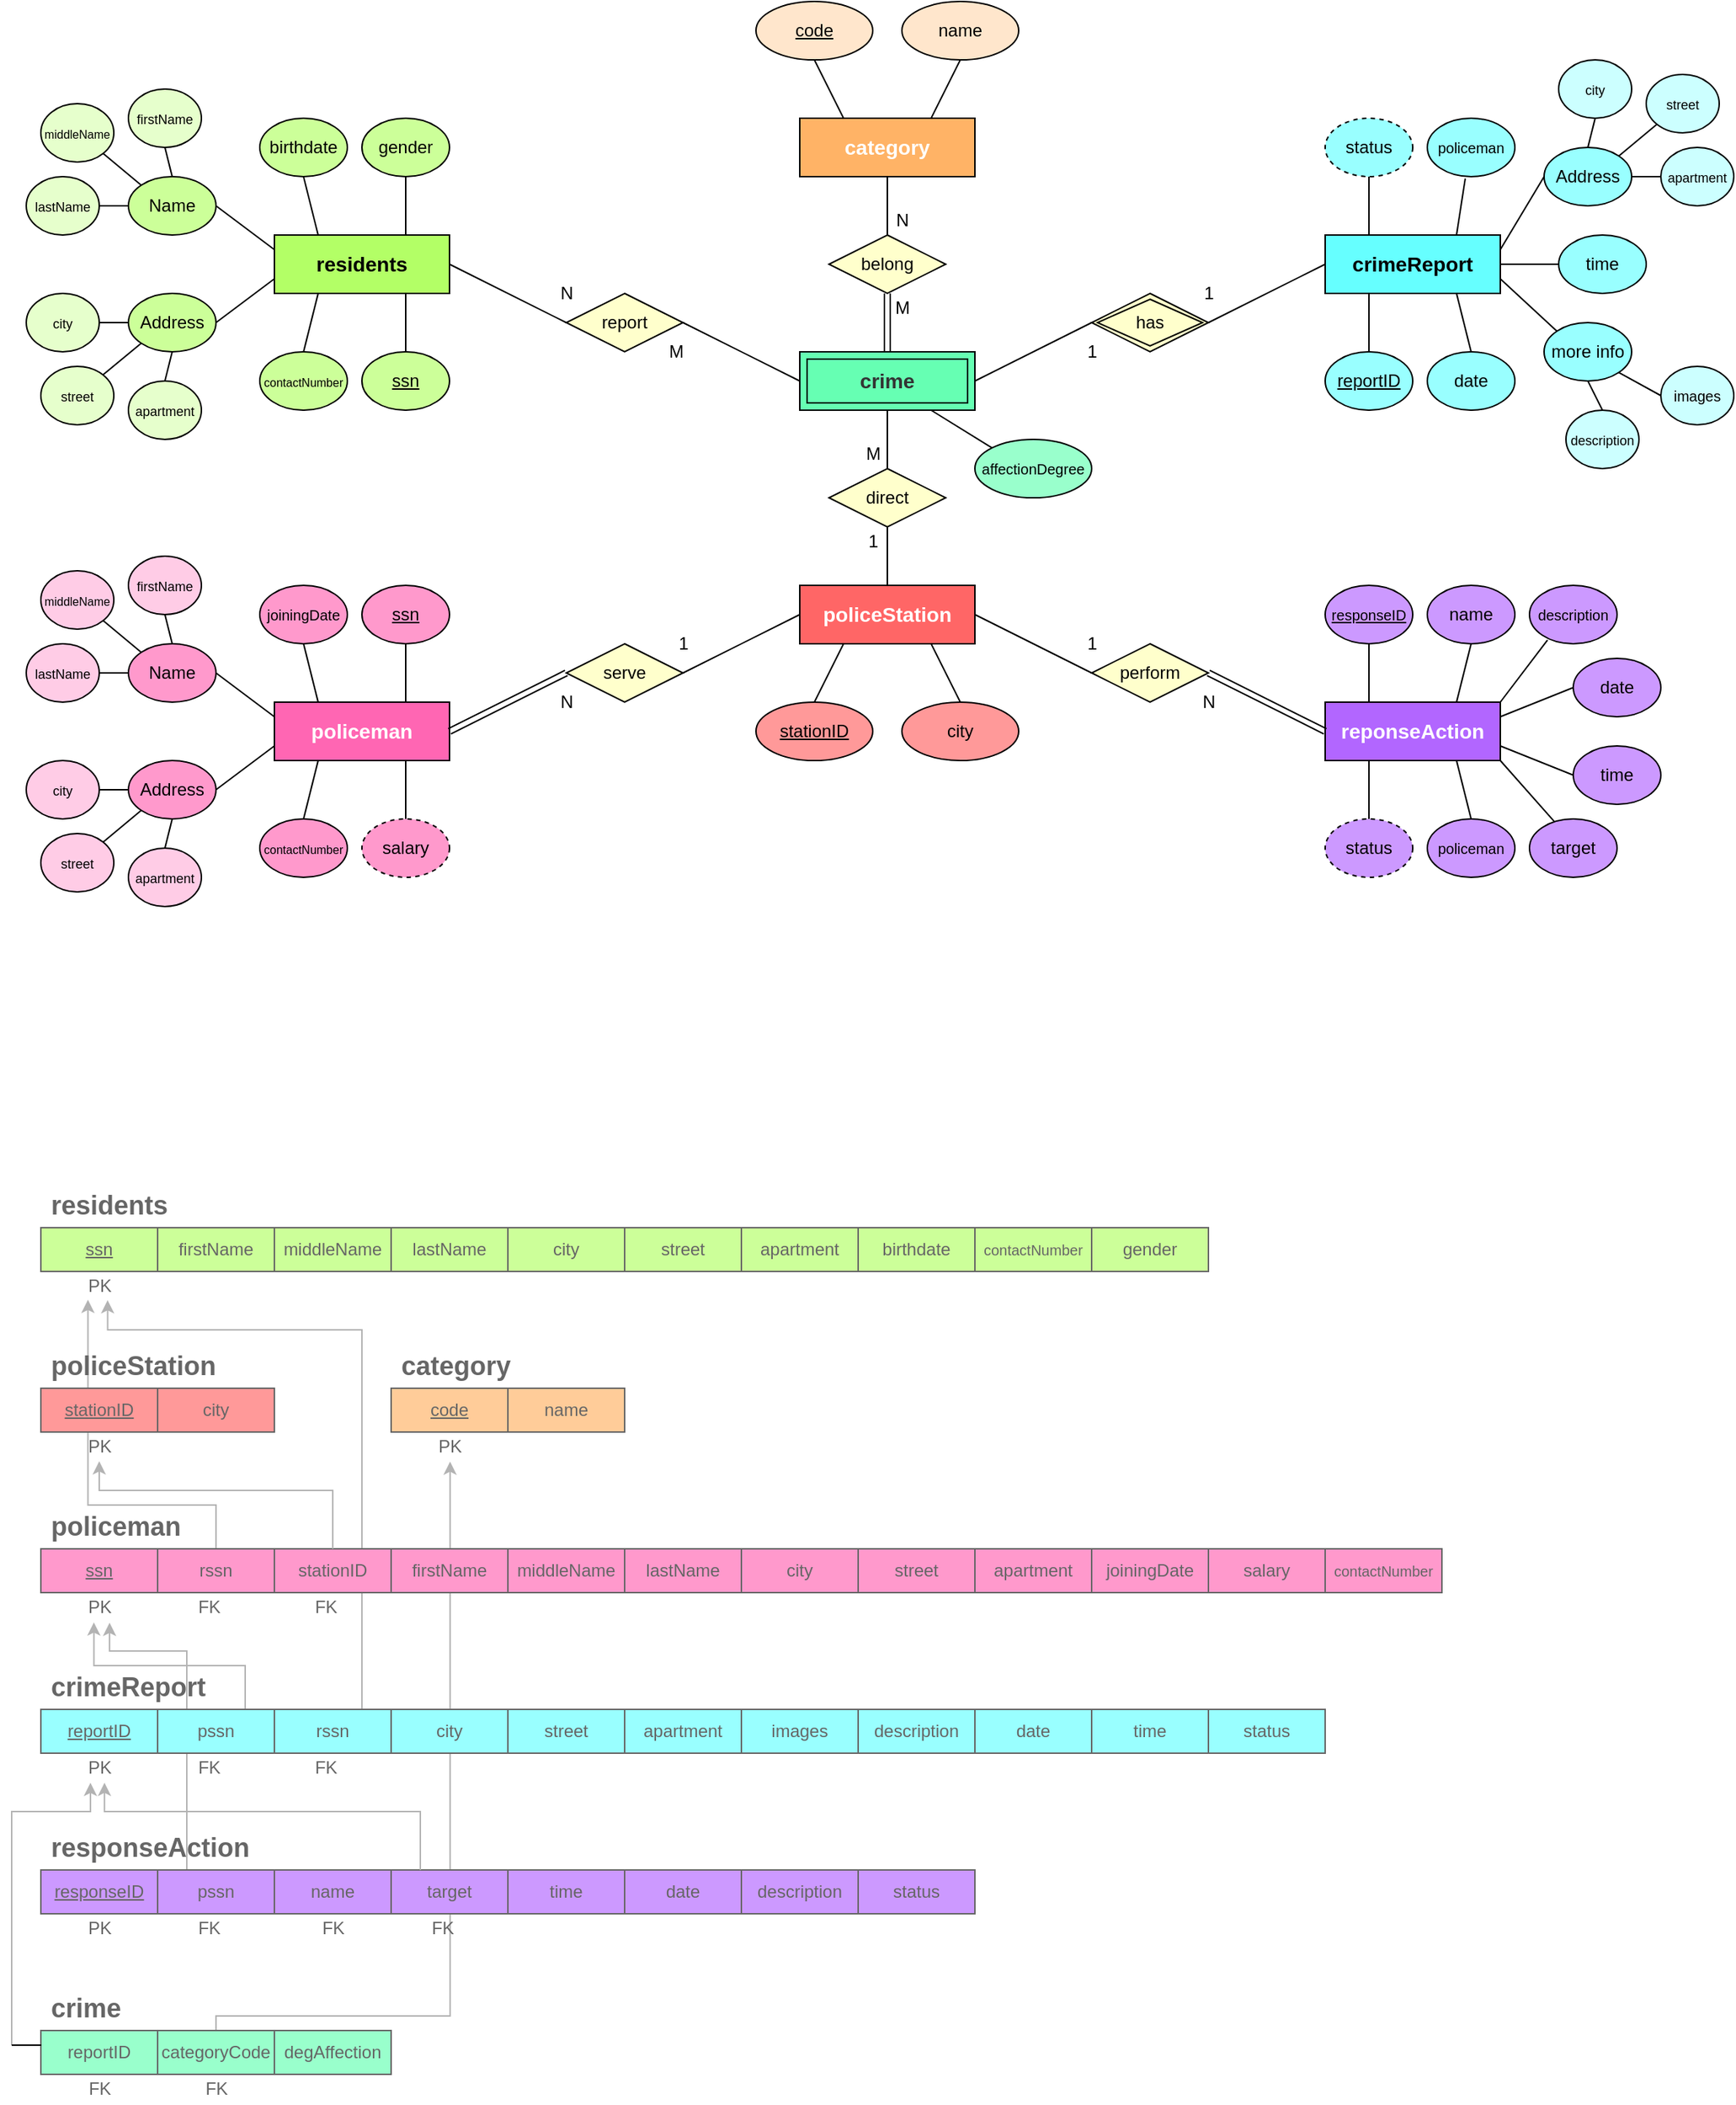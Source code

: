 <mxfile version="15.7.3" type="device"><diagram id="gpGcKiBbCPCmXu0Jpnlw" name="Page-1"><mxGraphModel dx="5251" dy="2866" grid="1" gridSize="10" guides="1" tooltips="1" connect="1" arrows="1" fold="1" page="1" pageScale="1" pageWidth="1600" pageHeight="900" math="0" shadow="0"><root><mxCell id="0"/><mxCell id="1" parent="0"/><mxCell id="7GE5UIGs6-QDEE3Zllt0-4" value="" style="edgeStyle=elbowEdgeStyle;elbow=vertical;endArrow=classic;html=1;rounded=0;strokeColor=#b3b3b3;exitX=0.5;exitY=0;exitDx=0;exitDy=0;entryX=0.242;entryY=0.969;entryDx=0;entryDy=0;entryPerimeter=0;" edge="1" parent="1" source="7GE5UIGs6-QDEE3Zllt0-1" target="67aBHY5QRA2itSq19X-o-145"><mxGeometry width="50" height="50" relative="1" as="geometry"><mxPoint x="-1225" y="290" as="sourcePoint"/><mxPoint x="-1470" y="160" as="targetPoint"/><Array as="points"><mxPoint x="-1290" y="270"/><mxPoint x="-1390" y="270"/><mxPoint x="-1400" y="190"/><mxPoint x="-1300" y="270"/></Array></mxGeometry></mxCell><mxCell id="67aBHY5QRA2itSq19X-o-214" value="" style="edgeStyle=elbowEdgeStyle;elbow=vertical;endArrow=classic;html=1;rounded=0;fontColor=#666666;strokeColor=#B3B3B3;exitX=0.75;exitY=0;exitDx=0;exitDy=0;entryX=0.692;entryY=0.984;entryDx=0;entryDy=0;entryPerimeter=0;" parent="1" source="67aBHY5QRA2itSq19X-o-101" target="67aBHY5QRA2itSq19X-o-145" edge="1"><mxGeometry width="50" height="50" relative="1" as="geometry"><mxPoint x="-1110" y="430" as="sourcePoint"/><mxPoint x="-1060" y="380" as="targetPoint"/><Array as="points"><mxPoint x="-1300" y="150"/><mxPoint x="-1320" y="150"/><mxPoint x="-1230" y="150"/><mxPoint x="-1240" y="150"/></Array></mxGeometry></mxCell><mxCell id="67aBHY5QRA2itSq19X-o-205" value="" style="edgeStyle=elbowEdgeStyle;elbow=vertical;endArrow=classic;html=1;rounded=0;fontColor=#666666;entryX=0.736;entryY=1.032;entryDx=0;entryDy=0;entryPerimeter=0;strokeColor=#B3B3B3;exitX=0.25;exitY=0;exitDx=0;exitDy=0;" parent="1" source="67aBHY5QRA2itSq19X-o-123" target="67aBHY5QRA2itSq19X-o-149" edge="1"><mxGeometry width="50" height="50" relative="1" as="geometry"><mxPoint x="-1160" y="520" as="sourcePoint"/><mxPoint x="-1320" y="360" as="targetPoint"/><Array as="points"><mxPoint x="-1240" y="370"/></Array></mxGeometry></mxCell><mxCell id="67aBHY5QRA2itSq19X-o-198" value="" style="edgeStyle=segmentEdgeStyle;endArrow=classic;html=1;rounded=0;fontColor=#666666;entryX=0.513;entryY=1.01;entryDx=0;entryDy=0;entryPerimeter=0;exitX=0.5;exitY=0;exitDx=0;exitDy=0;strokeColor=#B3B3B3;" parent="1" source="67aBHY5QRA2itSq19X-o-139" target="67aBHY5QRA2itSq19X-o-151" edge="1"><mxGeometry width="50" height="50" relative="1" as="geometry"><mxPoint x="-1130" y="680" as="sourcePoint"/><mxPoint x="-1080" y="630" as="targetPoint"/><Array as="points"><mxPoint x="-1240" y="620"/><mxPoint x="-1080" y="620"/></Array></mxGeometry></mxCell><mxCell id="67aBHY5QRA2itSq19X-o-206" value="" style="edgeStyle=elbowEdgeStyle;elbow=vertical;endArrow=classic;html=1;rounded=0;fontColor=#666666;entryX=0.299;entryY=1.013;entryDx=0;entryDy=0;entryPerimeter=0;strokeColor=#B3B3B3;" parent="1" target="67aBHY5QRA2itSq19X-o-160" edge="1"><mxGeometry width="50" height="50" relative="1" as="geometry"><mxPoint x="-1380" y="640" as="sourcePoint"/><mxPoint x="-1360" y="580" as="targetPoint"/><Array as="points"><mxPoint x="-1360" y="480"/><mxPoint x="-1370" y="480"/></Array></mxGeometry></mxCell><mxCell id="67aBHY5QRA2itSq19X-o-207" value="" style="edgeStyle=elbowEdgeStyle;elbow=vertical;endArrow=classic;html=1;rounded=0;fontColor=#666666;exitX=0.75;exitY=0;exitDx=0;exitDy=0;entryX=0.378;entryY=1.021;entryDx=0;entryDy=0;entryPerimeter=0;strokeColor=#B3B3B3;" parent="1" source="67aBHY5QRA2itSq19X-o-110" target="67aBHY5QRA2itSq19X-o-149" edge="1"><mxGeometry width="50" height="50" relative="1" as="geometry"><mxPoint x="-1270" y="390" as="sourcePoint"/><mxPoint x="-1220" y="340" as="targetPoint"/></mxGeometry></mxCell><mxCell id="sPobWmiITJHNBYKtIoy2-1" value="&lt;font style=&quot;font-size: 10px&quot;&gt;&lt;u&gt;responseID&lt;/u&gt;&lt;/font&gt;" style="ellipse;whiteSpace=wrap;html=1;align=center;fillColor=#CC99FF;" parent="1" vertex="1"><mxGeometry x="-480" y="-360" width="60" height="40" as="geometry"/></mxCell><mxCell id="sPobWmiITJHNBYKtIoy2-5" value="report" style="shape=rhombus;perimeter=rhombusPerimeter;whiteSpace=wrap;html=1;align=center;fillColor=#FFFFCC;" parent="1" vertex="1"><mxGeometry x="-1000" y="-560" width="80" height="40" as="geometry"/></mxCell><mxCell id="sPobWmiITJHNBYKtIoy2-6" value="has" style="shape=rhombus;double=1;perimeter=rhombusPerimeter;whiteSpace=wrap;html=1;align=center;fillColor=#FFFFCC;" parent="1" vertex="1"><mxGeometry x="-640" y="-560" width="80" height="40" as="geometry"/></mxCell><mxCell id="sPobWmiITJHNBYKtIoy2-10" value="&lt;h3&gt;residents&lt;/h3&gt;" style="whiteSpace=wrap;html=1;align=center;fillColor=#B3FF66;fontColor=#000000;fontStyle=1;" parent="1" vertex="1"><mxGeometry x="-1200" y="-600" width="120" height="40" as="geometry"/></mxCell><mxCell id="sPobWmiITJHNBYKtIoy2-12" value="&lt;h3&gt;crimeReport&lt;/h3&gt;" style="whiteSpace=wrap;html=1;align=center;fillColor=#66FFFF;fontColor=#000000;fontStyle=1;" parent="1" vertex="1"><mxGeometry x="-480" y="-600" width="120" height="40" as="geometry"/></mxCell><mxCell id="sPobWmiITJHNBYKtIoy2-13" value="&lt;h3&gt;policeman&lt;/h3&gt;" style="whiteSpace=wrap;html=1;align=center;fillColor=#FF66B3;fontColor=#FFFFFF;fontStyle=1;" parent="1" vertex="1"><mxGeometry x="-1200" y="-280" width="120" height="40" as="geometry"/></mxCell><mxCell id="sPobWmiITJHNBYKtIoy2-14" value="&lt;h3&gt;reponseAction&lt;/h3&gt;" style="whiteSpace=wrap;html=1;align=center;fillColor=#B266FF;fontColor=#FFFFFF;fontStyle=1;" parent="1" vertex="1"><mxGeometry x="-480" y="-280" width="120" height="40" as="geometry"/></mxCell><mxCell id="sPobWmiITJHNBYKtIoy2-16" value="&lt;h3&gt;&lt;font color=&quot;#ffffff&quot;&gt;policeStation&lt;/font&gt;&lt;/h3&gt;" style="whiteSpace=wrap;html=1;align=center;fillColor=#FF6666;" parent="1" vertex="1"><mxGeometry x="-840" y="-360" width="120" height="40" as="geometry"/></mxCell><mxCell id="sPobWmiITJHNBYKtIoy2-19" value="&lt;h3&gt;&lt;font color=&quot;#333333&quot;&gt;crime&lt;/font&gt;&lt;/h3&gt;" style="shape=ext;margin=3;double=1;whiteSpace=wrap;html=1;align=center;fillColor=#66FFB3;" parent="1" vertex="1"><mxGeometry x="-840" y="-520" width="120" height="40" as="geometry"/></mxCell><mxCell id="sPobWmiITJHNBYKtIoy2-20" value="&lt;h3&gt;&lt;font color=&quot;#ffffff&quot; data-font-src=&quot;https://fonts.googleapis.com/css?family=tajawal&quot;&gt;category&lt;/font&gt;&lt;/h3&gt;" style="whiteSpace=wrap;html=1;align=center;fillColor=#FFB366;fontStyle=1;" parent="1" vertex="1"><mxGeometry x="-840" y="-680" width="120" height="40" as="geometry"/></mxCell><mxCell id="sPobWmiITJHNBYKtIoy2-21" value="serve" style="shape=rhombus;perimeter=rhombusPerimeter;whiteSpace=wrap;html=1;align=center;fillColor=#FFFFCC;" parent="1" vertex="1"><mxGeometry x="-1000" y="-320" width="80" height="40" as="geometry"/></mxCell><mxCell id="sPobWmiITJHNBYKtIoy2-22" value="perform" style="shape=rhombus;perimeter=rhombusPerimeter;whiteSpace=wrap;html=1;align=center;fillColor=#FFFFCC;" parent="1" vertex="1"><mxGeometry x="-640" y="-320" width="80" height="40" as="geometry"/></mxCell><mxCell id="sPobWmiITJHNBYKtIoy2-23" value="belong" style="shape=rhombus;perimeter=rhombusPerimeter;whiteSpace=wrap;html=1;align=center;fillColor=#FFFFCC;" parent="1" vertex="1"><mxGeometry x="-820" y="-600" width="80" height="40" as="geometry"/></mxCell><mxCell id="sPobWmiITJHNBYKtIoy2-24" value="direct" style="shape=rhombus;perimeter=rhombusPerimeter;whiteSpace=wrap;html=1;align=center;fillColor=#FFFFCC;" parent="1" vertex="1"><mxGeometry x="-820" y="-440" width="80" height="40" as="geometry"/></mxCell><mxCell id="sPobWmiITJHNBYKtIoy2-25" value="" style="endArrow=none;html=1;entryX=0;entryY=0.5;entryDx=0;entryDy=0;exitX=1;exitY=0.5;exitDx=0;exitDy=0;" parent="1" source="sPobWmiITJHNBYKtIoy2-10" target="sPobWmiITJHNBYKtIoy2-5" edge="1"><mxGeometry relative="1" as="geometry"><mxPoint x="-1200" y="-700.5" as="sourcePoint"/><mxPoint x="-1080" y="-700.5" as="targetPoint"/></mxGeometry></mxCell><mxCell id="sPobWmiITJHNBYKtIoy2-27" value="" style="endArrow=none;html=1;entryX=0;entryY=0.5;entryDx=0;entryDy=0;exitX=1;exitY=0.5;exitDx=0;exitDy=0;" parent="1" source="sPobWmiITJHNBYKtIoy2-5" target="sPobWmiITJHNBYKtIoy2-19" edge="1"><mxGeometry relative="1" as="geometry"><mxPoint x="-1010" y="-740.5" as="sourcePoint"/><mxPoint x="-890" y="-740.5" as="targetPoint"/></mxGeometry></mxCell><mxCell id="sPobWmiITJHNBYKtIoy2-28" value="" style="endArrow=none;html=1;entryX=0;entryY=0.5;entryDx=0;entryDy=0;exitX=1;exitY=0.5;exitDx=0;exitDy=0;shape=link;" parent="1" source="sPobWmiITJHNBYKtIoy2-13" target="sPobWmiITJHNBYKtIoy2-21" edge="1"><mxGeometry relative="1" as="geometry"><mxPoint x="-1240.0" y="-310.59" as="sourcePoint"/><mxPoint x="-1120.0" y="-310.59" as="targetPoint"/></mxGeometry></mxCell><mxCell id="sPobWmiITJHNBYKtIoy2-29" value="" style="endArrow=none;html=1;entryX=0;entryY=0.5;entryDx=0;entryDy=0;exitX=1;exitY=0.5;exitDx=0;exitDy=0;" parent="1" source="sPobWmiITJHNBYKtIoy2-21" target="sPobWmiITJHNBYKtIoy2-16" edge="1"><mxGeometry relative="1" as="geometry"><mxPoint x="-1000.0" y="-260.59" as="sourcePoint"/><mxPoint x="-880.0" y="-260.59" as="targetPoint"/></mxGeometry></mxCell><mxCell id="sPobWmiITJHNBYKtIoy2-30" value="" style="endArrow=none;html=1;exitX=1;exitY=0.5;exitDx=0;exitDy=0;entryX=0;entryY=0.5;entryDx=0;entryDy=0;" parent="1" source="sPobWmiITJHNBYKtIoy2-19" target="sPobWmiITJHNBYKtIoy2-6" edge="1"><mxGeometry relative="1" as="geometry"><mxPoint x="-680.0" y="-740.71" as="sourcePoint"/><mxPoint x="-560.0" y="-740.71" as="targetPoint"/></mxGeometry></mxCell><mxCell id="sPobWmiITJHNBYKtIoy2-31" value="" style="endArrow=none;html=1;entryX=0;entryY=0.5;entryDx=0;entryDy=0;exitX=1;exitY=0.5;exitDx=0;exitDy=0;" parent="1" source="sPobWmiITJHNBYKtIoy2-6" target="sPobWmiITJHNBYKtIoy2-12" edge="1"><mxGeometry relative="1" as="geometry"><mxPoint x="-400" y="-740.71" as="sourcePoint"/><mxPoint x="-280" y="-740.71" as="targetPoint"/></mxGeometry></mxCell><mxCell id="sPobWmiITJHNBYKtIoy2-32" value="" style="endArrow=none;html=1;exitX=1;exitY=0.5;exitDx=0;exitDy=0;entryX=0;entryY=0.5;entryDx=0;entryDy=0;shape=link;" parent="1" source="sPobWmiITJHNBYKtIoy2-22" target="sPobWmiITJHNBYKtIoy2-14" edge="1"><mxGeometry relative="1" as="geometry"><mxPoint x="-400" y="-260" as="sourcePoint"/><mxPoint x="-280" y="-260" as="targetPoint"/></mxGeometry></mxCell><mxCell id="sPobWmiITJHNBYKtIoy2-33" value="" style="endArrow=none;html=1;entryX=0;entryY=0.5;entryDx=0;entryDy=0;exitX=1;exitY=0.5;exitDx=0;exitDy=0;" parent="1" source="sPobWmiITJHNBYKtIoy2-16" target="sPobWmiITJHNBYKtIoy2-22" edge="1"><mxGeometry relative="1" as="geometry"><mxPoint x="-680" y="-260" as="sourcePoint"/><mxPoint x="-560" y="-260" as="targetPoint"/></mxGeometry></mxCell><mxCell id="sPobWmiITJHNBYKtIoy2-34" value="" style="endArrow=none;html=1;exitX=0.5;exitY=1;exitDx=0;exitDy=0;entryX=0.5;entryY=0;entryDx=0;entryDy=0;shape=link;" parent="1" source="sPobWmiITJHNBYKtIoy2-23" target="sPobWmiITJHNBYKtIoy2-19" edge="1"><mxGeometry relative="1" as="geometry"><mxPoint x="-780" y="-580" as="sourcePoint"/><mxPoint x="-780" y="-540" as="targetPoint"/></mxGeometry></mxCell><mxCell id="sPobWmiITJHNBYKtIoy2-37" value="" style="endArrow=none;html=1;exitX=0.5;exitY=1;exitDx=0;exitDy=0;entryX=0.5;entryY=0;entryDx=0;entryDy=0;" parent="1" source="sPobWmiITJHNBYKtIoy2-24" target="sPobWmiITJHNBYKtIoy2-16" edge="1"><mxGeometry relative="1" as="geometry"><mxPoint x="-780" y="-340" as="sourcePoint"/><mxPoint x="-780" y="-300" as="targetPoint"/></mxGeometry></mxCell><mxCell id="sPobWmiITJHNBYKtIoy2-38" value="" style="endArrow=none;html=1;exitX=0.5;exitY=1;exitDx=0;exitDy=0;entryX=0.5;entryY=0;entryDx=0;entryDy=0;" parent="1" source="sPobWmiITJHNBYKtIoy2-20" target="sPobWmiITJHNBYKtIoy2-23" edge="1"><mxGeometry relative="1" as="geometry"><mxPoint x="-780.42" y="-700" as="sourcePoint"/><mxPoint x="-780.42" y="-660" as="targetPoint"/></mxGeometry></mxCell><mxCell id="sPobWmiITJHNBYKtIoy2-39" value="" style="endArrow=none;html=1;exitX=0.5;exitY=1;exitDx=0;exitDy=0;entryX=0.5;entryY=0;entryDx=0;entryDy=0;" parent="1" source="sPobWmiITJHNBYKtIoy2-19" target="sPobWmiITJHNBYKtIoy2-24" edge="1"><mxGeometry relative="1" as="geometry"><mxPoint x="-780.42" y="-470" as="sourcePoint"/><mxPoint x="-780.42" y="-430" as="targetPoint"/></mxGeometry></mxCell><mxCell id="sPobWmiITJHNBYKtIoy2-41" value="&lt;u&gt;stationID&lt;/u&gt;" style="ellipse;whiteSpace=wrap;html=1;align=center;fillColor=#FF9999;" parent="1" vertex="1"><mxGeometry x="-870" y="-280" width="80" height="40" as="geometry"/></mxCell><mxCell id="sPobWmiITJHNBYKtIoy2-42" value="city" style="ellipse;whiteSpace=wrap;html=1;align=center;fillColor=#FF9999;" parent="1" vertex="1"><mxGeometry x="-770" y="-280" width="80" height="40" as="geometry"/></mxCell><mxCell id="sPobWmiITJHNBYKtIoy2-43" value="" style="endArrow=none;html=1;exitX=0.75;exitY=1;exitDx=0;exitDy=0;entryX=0.5;entryY=0;entryDx=0;entryDy=0;" parent="1" source="sPobWmiITJHNBYKtIoy2-16" target="sPobWmiITJHNBYKtIoy2-42" edge="1"><mxGeometry relative="1" as="geometry"><mxPoint x="-800" y="-180.34" as="sourcePoint"/><mxPoint x="-680" y="-180.34" as="targetPoint"/></mxGeometry></mxCell><mxCell id="sPobWmiITJHNBYKtIoy2-44" value="" style="endArrow=none;html=1;exitX=0.5;exitY=0;exitDx=0;exitDy=0;entryX=0.25;entryY=1;entryDx=0;entryDy=0;" parent="1" source="sPobWmiITJHNBYKtIoy2-41" target="sPobWmiITJHNBYKtIoy2-16" edge="1"><mxGeometry relative="1" as="geometry"><mxPoint x="-850" y="-290.0" as="sourcePoint"/><mxPoint x="-730" y="-290.0" as="targetPoint"/></mxGeometry></mxCell><mxCell id="sPobWmiITJHNBYKtIoy2-45" value="&lt;font style=&quot;font-size: 10px&quot;&gt;affectionDegree&lt;/font&gt;" style="ellipse;whiteSpace=wrap;html=1;align=center;fillColor=#99FFCC;" parent="1" vertex="1"><mxGeometry x="-720" y="-460" width="80" height="40" as="geometry"/></mxCell><mxCell id="sPobWmiITJHNBYKtIoy2-46" value="" style="endArrow=none;html=1;exitX=0.5;exitY=1;exitDx=0;exitDy=0;entryX=0.25;entryY=0;entryDx=0;entryDy=0;" parent="1" source="sPobWmiITJHNBYKtIoy2-1" target="sPobWmiITJHNBYKtIoy2-14" edge="1"><mxGeometry relative="1" as="geometry"><mxPoint x="-480" y="-310" as="sourcePoint"/><mxPoint x="-450" y="-290" as="targetPoint"/></mxGeometry></mxCell><mxCell id="sPobWmiITJHNBYKtIoy2-47" value="" style="endArrow=none;html=1;exitX=0.75;exitY=1;exitDx=0;exitDy=0;entryX=0;entryY=0;entryDx=0;entryDy=0;" parent="1" source="sPobWmiITJHNBYKtIoy2-19" target="sPobWmiITJHNBYKtIoy2-45" edge="1"><mxGeometry relative="1" as="geometry"><mxPoint x="-680" y="-400" as="sourcePoint"/><mxPoint x="-560" y="-400" as="targetPoint"/></mxGeometry></mxCell><mxCell id="sPobWmiITJHNBYKtIoy2-49" value="name" style="ellipse;whiteSpace=wrap;html=1;align=center;fillColor=#FFE6CC;" parent="1" vertex="1"><mxGeometry x="-770" y="-760" width="80" height="40" as="geometry"/></mxCell><mxCell id="sPobWmiITJHNBYKtIoy2-50" value="&lt;u&gt;code&lt;/u&gt;" style="ellipse;whiteSpace=wrap;html=1;align=center;fillColor=#FFE6CC;" parent="1" vertex="1"><mxGeometry x="-870" y="-760" width="80" height="40" as="geometry"/></mxCell><mxCell id="sPobWmiITJHNBYKtIoy2-52" value="" style="endArrow=none;html=1;entryX=0.5;entryY=1;entryDx=0;entryDy=0;exitX=0.25;exitY=0;exitDx=0;exitDy=0;" parent="1" source="sPobWmiITJHNBYKtIoy2-20" target="sPobWmiITJHNBYKtIoy2-50" edge="1"><mxGeometry relative="1" as="geometry"><mxPoint x="-970" y="-690" as="sourcePoint"/><mxPoint x="-850" y="-690" as="targetPoint"/></mxGeometry></mxCell><mxCell id="sPobWmiITJHNBYKtIoy2-53" value="" style="endArrow=none;html=1;exitX=0.5;exitY=1;exitDx=0;exitDy=0;entryX=0.75;entryY=0;entryDx=0;entryDy=0;" parent="1" source="sPobWmiITJHNBYKtIoy2-49" target="sPobWmiITJHNBYKtIoy2-20" edge="1"><mxGeometry relative="1" as="geometry"><mxPoint x="-700" y="-700" as="sourcePoint"/><mxPoint x="-580" y="-700" as="targetPoint"/></mxGeometry></mxCell><mxCell id="sPobWmiITJHNBYKtIoy2-59" value="name" style="ellipse;whiteSpace=wrap;html=1;align=center;fillColor=#CC99FF;" parent="1" vertex="1"><mxGeometry x="-410" y="-360" width="60" height="40" as="geometry"/></mxCell><mxCell id="sPobWmiITJHNBYKtIoy2-60" value="&lt;font style=&quot;font-size: 10px&quot;&gt;description&lt;/font&gt;" style="ellipse;whiteSpace=wrap;html=1;align=center;fillColor=#CC99FF;" parent="1" vertex="1"><mxGeometry x="-340" y="-360" width="60" height="40" as="geometry"/></mxCell><mxCell id="sPobWmiITJHNBYKtIoy2-61" value="date" style="ellipse;whiteSpace=wrap;html=1;align=center;fillColor=#CC99FF;" parent="1" vertex="1"><mxGeometry x="-310" y="-310" width="60" height="40" as="geometry"/></mxCell><mxCell id="sPobWmiITJHNBYKtIoy2-62" value="time" style="ellipse;whiteSpace=wrap;html=1;align=center;fillColor=#CC99FF;" parent="1" vertex="1"><mxGeometry x="-310" y="-250" width="60" height="40" as="geometry"/></mxCell><mxCell id="sPobWmiITJHNBYKtIoy2-63" value="status" style="ellipse;whiteSpace=wrap;html=1;align=center;fillColor=#CC99FF;dashed=1;" parent="1" vertex="1"><mxGeometry x="-480" y="-200" width="60" height="40" as="geometry"/></mxCell><mxCell id="sPobWmiITJHNBYKtIoy2-64" value="&lt;font style=&quot;font-size: 10px&quot;&gt;policeman&lt;/font&gt;" style="ellipse;whiteSpace=wrap;html=1;align=center;fillColor=#CC99FF;" parent="1" vertex="1"><mxGeometry x="-410" y="-200" width="60" height="40" as="geometry"/></mxCell><mxCell id="sPobWmiITJHNBYKtIoy2-65" value="target" style="ellipse;whiteSpace=wrap;html=1;align=center;fillColor=#CC99FF;" parent="1" vertex="1"><mxGeometry x="-340" y="-200" width="60" height="40" as="geometry"/></mxCell><mxCell id="sPobWmiITJHNBYKtIoy2-66" value="" style="endArrow=none;html=1;exitX=0.5;exitY=1;exitDx=0;exitDy=0;entryX=0.75;entryY=0;entryDx=0;entryDy=0;" parent="1" source="sPobWmiITJHNBYKtIoy2-59" target="sPobWmiITJHNBYKtIoy2-14" edge="1"><mxGeometry relative="1" as="geometry"><mxPoint x="-400" y="-310" as="sourcePoint"/><mxPoint x="-370" y="-290" as="targetPoint"/></mxGeometry></mxCell><mxCell id="sPobWmiITJHNBYKtIoy2-67" value="" style="endArrow=none;html=1;exitX=0.206;exitY=0.936;exitDx=0;exitDy=0;exitPerimeter=0;entryX=1;entryY=0;entryDx=0;entryDy=0;" parent="1" source="sPobWmiITJHNBYKtIoy2-60" target="sPobWmiITJHNBYKtIoy2-14" edge="1"><mxGeometry relative="1" as="geometry"><mxPoint x="-360" y="-310" as="sourcePoint"/><mxPoint x="-330" y="-290" as="targetPoint"/></mxGeometry></mxCell><mxCell id="sPobWmiITJHNBYKtIoy2-68" value="" style="endArrow=none;html=1;exitX=1;exitY=0.25;exitDx=0;exitDy=0;entryX=0;entryY=0.5;entryDx=0;entryDy=0;" parent="1" source="sPobWmiITJHNBYKtIoy2-14" target="sPobWmiITJHNBYKtIoy2-61" edge="1"><mxGeometry relative="1" as="geometry"><mxPoint x="-350" y="-280" as="sourcePoint"/><mxPoint x="-320" y="-260" as="targetPoint"/></mxGeometry></mxCell><mxCell id="sPobWmiITJHNBYKtIoy2-72" value="" style="endArrow=none;html=1;exitX=1;exitY=0.75;exitDx=0;exitDy=0;entryX=0;entryY=0.5;entryDx=0;entryDy=0;" parent="1" source="sPobWmiITJHNBYKtIoy2-14" target="sPobWmiITJHNBYKtIoy2-62" edge="1"><mxGeometry relative="1" as="geometry"><mxPoint x="-350" y="-240" as="sourcePoint"/><mxPoint x="-330" y="-210" as="targetPoint"/></mxGeometry></mxCell><mxCell id="sPobWmiITJHNBYKtIoy2-73" value="" style="endArrow=none;html=1;exitX=1;exitY=1;exitDx=0;exitDy=0;entryX=0.282;entryY=0.043;entryDx=0;entryDy=0;entryPerimeter=0;" parent="1" source="sPobWmiITJHNBYKtIoy2-14" target="sPobWmiITJHNBYKtIoy2-65" edge="1"><mxGeometry relative="1" as="geometry"><mxPoint x="-360" y="-220" as="sourcePoint"/><mxPoint x="-330" y="-200" as="targetPoint"/></mxGeometry></mxCell><mxCell id="sPobWmiITJHNBYKtIoy2-74" value="" style="endArrow=none;html=1;exitX=0.75;exitY=1;exitDx=0;exitDy=0;entryX=0.5;entryY=0;entryDx=0;entryDy=0;" parent="1" source="sPobWmiITJHNBYKtIoy2-14" target="sPobWmiITJHNBYKtIoy2-64" edge="1"><mxGeometry relative="1" as="geometry"><mxPoint x="-410" y="-230" as="sourcePoint"/><mxPoint x="-380" y="-210" as="targetPoint"/></mxGeometry></mxCell><mxCell id="sPobWmiITJHNBYKtIoy2-75" value="" style="endArrow=none;html=1;exitX=0.25;exitY=1;exitDx=0;exitDy=0;entryX=0.5;entryY=0;entryDx=0;entryDy=0;" parent="1" source="sPobWmiITJHNBYKtIoy2-14" target="sPobWmiITJHNBYKtIoy2-63" edge="1"><mxGeometry relative="1" as="geometry"><mxPoint x="-470" y="-230" as="sourcePoint"/><mxPoint x="-440" y="-210" as="targetPoint"/></mxGeometry></mxCell><mxCell id="sPobWmiITJHNBYKtIoy2-80" value="&lt;font style=&quot;font-size: 12px&quot;&gt;salary&lt;/font&gt;" style="ellipse;whiteSpace=wrap;html=1;align=center;fillColor=#FF99CC;dashed=1;" parent="1" vertex="1"><mxGeometry x="-1140" y="-200" width="60" height="40" as="geometry"/></mxCell><mxCell id="sPobWmiITJHNBYKtIoy2-81" value="&lt;font style=&quot;font-size: 8px&quot;&gt;contactNumber&lt;/font&gt;" style="ellipse;whiteSpace=wrap;html=1;align=center;fillColor=#FF99CC;" parent="1" vertex="1"><mxGeometry x="-1210" y="-200" width="60" height="40" as="geometry"/></mxCell><mxCell id="sPobWmiITJHNBYKtIoy2-82" value="&lt;font size=&quot;1&quot;&gt;&lt;u style=&quot;font-size: 12px&quot;&gt;ssn&lt;/u&gt;&lt;/font&gt;" style="ellipse;whiteSpace=wrap;html=1;align=center;fillColor=#FF99CC;" parent="1" vertex="1"><mxGeometry x="-1140" y="-360" width="60" height="40" as="geometry"/></mxCell><mxCell id="sPobWmiITJHNBYKtIoy2-83" value="&lt;font style=&quot;font-size: 10px&quot;&gt;joiningDate&lt;/font&gt;" style="ellipse;whiteSpace=wrap;html=1;align=center;fillColor=#FF99CC;" parent="1" vertex="1"><mxGeometry x="-1210" y="-360" width="60" height="40" as="geometry"/></mxCell><mxCell id="sPobWmiITJHNBYKtIoy2-84" value="&lt;font style=&quot;font-size: 12px&quot;&gt;Name&lt;/font&gt;" style="ellipse;whiteSpace=wrap;html=1;align=center;fillColor=#FF99CC;" parent="1" vertex="1"><mxGeometry x="-1300" y="-320" width="60" height="40" as="geometry"/></mxCell><mxCell id="sPobWmiITJHNBYKtIoy2-85" value="&lt;font style=&quot;font-size: 12px&quot;&gt;Address&lt;/font&gt;" style="ellipse;whiteSpace=wrap;html=1;align=center;fillColor=#FF99CC;" parent="1" vertex="1"><mxGeometry x="-1300" y="-240" width="60" height="40" as="geometry"/></mxCell><mxCell id="sPobWmiITJHNBYKtIoy2-88" value="" style="endArrow=none;html=1;exitX=0.75;exitY=1;exitDx=0;exitDy=0;entryX=0.5;entryY=0;entryDx=0;entryDy=0;" parent="1" source="sPobWmiITJHNBYKtIoy2-13" target="sPobWmiITJHNBYKtIoy2-80" edge="1"><mxGeometry relative="1" as="geometry"><mxPoint x="-1110" y="-220.29" as="sourcePoint"/><mxPoint x="-1050" y="-220.29" as="targetPoint"/></mxGeometry></mxCell><mxCell id="sPobWmiITJHNBYKtIoy2-89" value="" style="endArrow=none;html=1;entryX=0.25;entryY=1;entryDx=0;entryDy=0;exitX=0.5;exitY=0;exitDx=0;exitDy=0;" parent="1" source="sPobWmiITJHNBYKtIoy2-81" target="sPobWmiITJHNBYKtIoy2-13" edge="1"><mxGeometry relative="1" as="geometry"><mxPoint x="-1220" y="-220.29" as="sourcePoint"/><mxPoint x="-1160" y="-220.29" as="targetPoint"/></mxGeometry></mxCell><mxCell id="sPobWmiITJHNBYKtIoy2-90" value="" style="endArrow=none;html=1;entryX=0.5;entryY=1;entryDx=0;entryDy=0;exitX=0.75;exitY=0;exitDx=0;exitDy=0;" parent="1" source="sPobWmiITJHNBYKtIoy2-13" target="sPobWmiITJHNBYKtIoy2-82" edge="1"><mxGeometry relative="1" as="geometry"><mxPoint x="-1180" y="-300.29" as="sourcePoint"/><mxPoint x="-1120" y="-300.29" as="targetPoint"/></mxGeometry></mxCell><mxCell id="sPobWmiITJHNBYKtIoy2-91" value="" style="endArrow=none;html=1;exitX=0.5;exitY=1;exitDx=0;exitDy=0;entryX=0.25;entryY=0;entryDx=0;entryDy=0;" parent="1" source="sPobWmiITJHNBYKtIoy2-83" target="sPobWmiITJHNBYKtIoy2-13" edge="1"><mxGeometry relative="1" as="geometry"><mxPoint x="-1210" y="-300.29" as="sourcePoint"/><mxPoint x="-1150" y="-300.29" as="targetPoint"/></mxGeometry></mxCell><mxCell id="sPobWmiITJHNBYKtIoy2-92" value="" style="endArrow=none;html=1;entryX=0;entryY=0.75;entryDx=0;entryDy=0;exitX=1;exitY=0.5;exitDx=0;exitDy=0;" parent="1" source="sPobWmiITJHNBYKtIoy2-85" target="sPobWmiITJHNBYKtIoy2-13" edge="1"><mxGeometry relative="1" as="geometry"><mxPoint x="-1280" y="-250" as="sourcePoint"/><mxPoint x="-1220" y="-250" as="targetPoint"/></mxGeometry></mxCell><mxCell id="sPobWmiITJHNBYKtIoy2-93" value="" style="endArrow=none;html=1;entryX=0;entryY=0.25;entryDx=0;entryDy=0;exitX=1;exitY=0.5;exitDx=0;exitDy=0;" parent="1" source="sPobWmiITJHNBYKtIoy2-84" target="sPobWmiITJHNBYKtIoy2-13" edge="1"><mxGeometry relative="1" as="geometry"><mxPoint x="-1280" y="-270" as="sourcePoint"/><mxPoint x="-1220" y="-270" as="targetPoint"/></mxGeometry></mxCell><mxCell id="sPobWmiITJHNBYKtIoy2-96" value="&lt;font style=&quot;font-size: 9px&quot;&gt;lastName&lt;/font&gt;" style="ellipse;whiteSpace=wrap;html=1;align=center;fillColor=#FFCCE6;" parent="1" vertex="1"><mxGeometry x="-1370" y="-320" width="50" height="40" as="geometry"/></mxCell><mxCell id="sPobWmiITJHNBYKtIoy2-100" value="&lt;font style=&quot;font-size: 8px&quot;&gt;middleName&lt;/font&gt;" style="ellipse;whiteSpace=wrap;html=1;align=center;fillColor=#FFCCE6;" parent="1" vertex="1"><mxGeometry x="-1360" y="-370" width="50" height="40" as="geometry"/></mxCell><mxCell id="sPobWmiITJHNBYKtIoy2-101" value="&lt;font style=&quot;font-size: 9px&quot;&gt;firstName&lt;/font&gt;" style="ellipse;whiteSpace=wrap;html=1;align=center;fillColor=#FFCCE6;" parent="1" vertex="1"><mxGeometry x="-1300" y="-380" width="50" height="40" as="geometry"/></mxCell><mxCell id="sPobWmiITJHNBYKtIoy2-102" value="&lt;font style=&quot;font-size: 9px&quot;&gt;city&lt;/font&gt;" style="ellipse;whiteSpace=wrap;html=1;align=center;fillColor=#FFCCE6;" parent="1" vertex="1"><mxGeometry x="-1370" y="-240" width="50" height="40" as="geometry"/></mxCell><mxCell id="sPobWmiITJHNBYKtIoy2-103" value="&lt;font style=&quot;font-size: 9px&quot;&gt;street&lt;/font&gt;" style="ellipse;whiteSpace=wrap;html=1;align=center;fillColor=#FFCCE6;" parent="1" vertex="1"><mxGeometry x="-1360" y="-190" width="50" height="40" as="geometry"/></mxCell><mxCell id="sPobWmiITJHNBYKtIoy2-104" value="&lt;font style=&quot;font-size: 9px&quot;&gt;apartment&lt;/font&gt;" style="ellipse;whiteSpace=wrap;html=1;align=center;fillColor=#FFCCE6;" parent="1" vertex="1"><mxGeometry x="-1300" y="-180" width="50" height="40" as="geometry"/></mxCell><mxCell id="sPobWmiITJHNBYKtIoy2-105" value="" style="endArrow=none;html=1;entryX=0.5;entryY=0;entryDx=0;entryDy=0;exitX=0.5;exitY=1;exitDx=0;exitDy=0;" parent="1" source="sPobWmiITJHNBYKtIoy2-85" target="sPobWmiITJHNBYKtIoy2-104" edge="1"><mxGeometry relative="1" as="geometry"><mxPoint x="-1280" y="-190" as="sourcePoint"/><mxPoint x="-1250" y="-190" as="targetPoint"/></mxGeometry></mxCell><mxCell id="sPobWmiITJHNBYKtIoy2-106" value="" style="endArrow=none;html=1;entryX=0;entryY=1;entryDx=0;entryDy=0;exitX=1;exitY=0;exitDx=0;exitDy=0;" parent="1" source="sPobWmiITJHNBYKtIoy2-103" target="sPobWmiITJHNBYKtIoy2-85" edge="1"><mxGeometry relative="1" as="geometry"><mxPoint x="-1320" y="-200" as="sourcePoint"/><mxPoint x="-1290" y="-200" as="targetPoint"/></mxGeometry></mxCell><mxCell id="sPobWmiITJHNBYKtIoy2-107" value="" style="endArrow=none;html=1;entryX=0;entryY=0.5;entryDx=0;entryDy=0;exitX=1;exitY=0.5;exitDx=0;exitDy=0;" parent="1" source="sPobWmiITJHNBYKtIoy2-102" target="sPobWmiITJHNBYKtIoy2-85" edge="1"><mxGeometry relative="1" as="geometry"><mxPoint x="-1330" y="-240.57" as="sourcePoint"/><mxPoint x="-1300" y="-240.57" as="targetPoint"/></mxGeometry></mxCell><mxCell id="sPobWmiITJHNBYKtIoy2-108" value="" style="endArrow=none;html=1;entryX=0;entryY=0.5;entryDx=0;entryDy=0;exitX=1;exitY=0.5;exitDx=0;exitDy=0;" parent="1" source="sPobWmiITJHNBYKtIoy2-96" target="sPobWmiITJHNBYKtIoy2-84" edge="1"><mxGeometry relative="1" as="geometry"><mxPoint x="-1330" y="-280" as="sourcePoint"/><mxPoint x="-1300" y="-280" as="targetPoint"/></mxGeometry></mxCell><mxCell id="sPobWmiITJHNBYKtIoy2-109" value="" style="endArrow=none;html=1;entryX=0;entryY=0;entryDx=0;entryDy=0;exitX=1;exitY=1;exitDx=0;exitDy=0;" parent="1" source="sPobWmiITJHNBYKtIoy2-100" target="sPobWmiITJHNBYKtIoy2-84" edge="1"><mxGeometry relative="1" as="geometry"><mxPoint x="-1320" y="-320.57" as="sourcePoint"/><mxPoint x="-1290" y="-320.57" as="targetPoint"/></mxGeometry></mxCell><mxCell id="sPobWmiITJHNBYKtIoy2-111" value="" style="endArrow=none;html=1;exitX=0.5;exitY=1;exitDx=0;exitDy=0;entryX=0.5;entryY=0;entryDx=0;entryDy=0;" parent="1" source="sPobWmiITJHNBYKtIoy2-101" target="sPobWmiITJHNBYKtIoy2-84" edge="1"><mxGeometry relative="1" as="geometry"><mxPoint x="-1280" y="-330" as="sourcePoint"/><mxPoint x="-1250" y="-330" as="targetPoint"/></mxGeometry></mxCell><mxCell id="sPobWmiITJHNBYKtIoy2-114" value="&lt;span style=&quot;font-size: 8px&quot;&gt;contactNumber&lt;/span&gt;" style="ellipse;whiteSpace=wrap;html=1;align=center;fillColor=#CCFF99;" parent="1" vertex="1"><mxGeometry x="-1210" y="-520" width="60" height="40" as="geometry"/></mxCell><mxCell id="sPobWmiITJHNBYKtIoy2-115" value="&lt;font size=&quot;1&quot;&gt;&lt;span style=&quot;font-size: 12px&quot;&gt;gender&lt;/span&gt;&lt;/font&gt;" style="ellipse;whiteSpace=wrap;html=1;align=center;fillColor=#CCFF99;" parent="1" vertex="1"><mxGeometry x="-1140" y="-680" width="60" height="40" as="geometry"/></mxCell><mxCell id="sPobWmiITJHNBYKtIoy2-116" value="&lt;font size=&quot;1&quot;&gt;&lt;span style=&quot;font-size: 12px&quot;&gt;birthdate&lt;/span&gt;&lt;/font&gt;" style="ellipse;whiteSpace=wrap;html=1;align=center;fillColor=#CCFF99;" parent="1" vertex="1"><mxGeometry x="-1210" y="-680" width="60" height="40" as="geometry"/></mxCell><mxCell id="sPobWmiITJHNBYKtIoy2-124" value="&lt;font size=&quot;1&quot;&gt;&lt;span style=&quot;font-size: 12px&quot;&gt;&lt;u&gt;ssn&lt;/u&gt;&lt;/span&gt;&lt;/font&gt;" style="ellipse;whiteSpace=wrap;html=1;align=center;fillColor=#CCFF99;" parent="1" vertex="1"><mxGeometry x="-1140" y="-520" width="60" height="40" as="geometry"/></mxCell><mxCell id="sPobWmiITJHNBYKtIoy2-125" value="&lt;font style=&quot;font-size: 12px&quot;&gt;Name&lt;/font&gt;" style="ellipse;whiteSpace=wrap;html=1;align=center;fillColor=#CCFF99;" parent="1" vertex="1"><mxGeometry x="-1300" y="-640" width="60" height="40" as="geometry"/></mxCell><mxCell id="sPobWmiITJHNBYKtIoy2-126" value="&lt;font style=&quot;font-size: 12px&quot;&gt;Address&lt;/font&gt;" style="ellipse;whiteSpace=wrap;html=1;align=center;fillColor=#CCFF99;" parent="1" vertex="1"><mxGeometry x="-1300" y="-560" width="60" height="40" as="geometry"/></mxCell><mxCell id="sPobWmiITJHNBYKtIoy2-127" value="&lt;font style=&quot;font-size: 9px&quot;&gt;lastName&lt;/font&gt;" style="ellipse;whiteSpace=wrap;html=1;align=center;fillColor=#E6FFCC;" parent="1" vertex="1"><mxGeometry x="-1370" y="-640" width="50" height="40" as="geometry"/></mxCell><mxCell id="sPobWmiITJHNBYKtIoy2-128" value="&lt;font style=&quot;font-size: 8px&quot;&gt;middleName&lt;/font&gt;" style="ellipse;whiteSpace=wrap;html=1;align=center;fillColor=#E6FFCC;" parent="1" vertex="1"><mxGeometry x="-1360" y="-690" width="50" height="40" as="geometry"/></mxCell><mxCell id="sPobWmiITJHNBYKtIoy2-129" value="&lt;font style=&quot;font-size: 9px&quot;&gt;firstName&lt;/font&gt;" style="ellipse;whiteSpace=wrap;html=1;align=center;fillColor=#E6FFCC;" parent="1" vertex="1"><mxGeometry x="-1300" y="-700" width="50" height="40" as="geometry"/></mxCell><mxCell id="sPobWmiITJHNBYKtIoy2-130" value="&lt;font style=&quot;font-size: 9px&quot;&gt;city&lt;/font&gt;" style="ellipse;whiteSpace=wrap;html=1;align=center;fillColor=#E6FFCC;" parent="1" vertex="1"><mxGeometry x="-1370" y="-560" width="50" height="40" as="geometry"/></mxCell><mxCell id="sPobWmiITJHNBYKtIoy2-131" value="&lt;font style=&quot;font-size: 9px&quot;&gt;street&lt;/font&gt;" style="ellipse;whiteSpace=wrap;html=1;align=center;fillColor=#E6FFCC;" parent="1" vertex="1"><mxGeometry x="-1360" y="-510" width="50" height="40" as="geometry"/></mxCell><mxCell id="sPobWmiITJHNBYKtIoy2-132" value="&lt;font style=&quot;font-size: 9px&quot;&gt;apartment&lt;/font&gt;" style="ellipse;whiteSpace=wrap;html=1;align=center;fillColor=#E6FFCC;" parent="1" vertex="1"><mxGeometry x="-1300" y="-500" width="50" height="40" as="geometry"/></mxCell><mxCell id="sPobWmiITJHNBYKtIoy2-133" value="" style="endArrow=none;html=1;entryX=0.5;entryY=0;entryDx=0;entryDy=0;exitX=0.5;exitY=1;exitDx=0;exitDy=0;" parent="1" source="sPobWmiITJHNBYKtIoy2-126" edge="1"><mxGeometry relative="1" as="geometry"><mxPoint x="-1280" y="-510" as="sourcePoint"/><mxPoint x="-1275" y="-500" as="targetPoint"/></mxGeometry></mxCell><mxCell id="sPobWmiITJHNBYKtIoy2-134" value="" style="endArrow=none;html=1;entryX=0;entryY=1;entryDx=0;entryDy=0;exitX=1;exitY=0;exitDx=0;exitDy=0;" parent="1" target="sPobWmiITJHNBYKtIoy2-126" edge="1"><mxGeometry relative="1" as="geometry"><mxPoint x="-1317.427" y="-504.226" as="sourcePoint"/><mxPoint x="-1290" y="-520" as="targetPoint"/></mxGeometry></mxCell><mxCell id="sPobWmiITJHNBYKtIoy2-135" value="" style="endArrow=none;html=1;entryX=0;entryY=0.5;entryDx=0;entryDy=0;exitX=1;exitY=0.5;exitDx=0;exitDy=0;" parent="1" source="sPobWmiITJHNBYKtIoy2-130" target="sPobWmiITJHNBYKtIoy2-126" edge="1"><mxGeometry relative="1" as="geometry"><mxPoint x="-1330" y="-560.57" as="sourcePoint"/><mxPoint x="-1300" y="-560.57" as="targetPoint"/></mxGeometry></mxCell><mxCell id="sPobWmiITJHNBYKtIoy2-136" value="" style="endArrow=none;html=1;entryX=0;entryY=0.5;entryDx=0;entryDy=0;exitX=1;exitY=0.5;exitDx=0;exitDy=0;" parent="1" source="sPobWmiITJHNBYKtIoy2-127" target="sPobWmiITJHNBYKtIoy2-125" edge="1"><mxGeometry relative="1" as="geometry"><mxPoint x="-1330" y="-600" as="sourcePoint"/><mxPoint x="-1300" y="-600" as="targetPoint"/></mxGeometry></mxCell><mxCell id="sPobWmiITJHNBYKtIoy2-137" value="" style="endArrow=none;html=1;entryX=0;entryY=0;entryDx=0;entryDy=0;exitX=1;exitY=1;exitDx=0;exitDy=0;" parent="1" source="sPobWmiITJHNBYKtIoy2-128" target="sPobWmiITJHNBYKtIoy2-125" edge="1"><mxGeometry relative="1" as="geometry"><mxPoint x="-1320" y="-640.57" as="sourcePoint"/><mxPoint x="-1290" y="-640.57" as="targetPoint"/></mxGeometry></mxCell><mxCell id="sPobWmiITJHNBYKtIoy2-138" value="" style="endArrow=none;html=1;exitX=0.5;exitY=1;exitDx=0;exitDy=0;entryX=0.5;entryY=0;entryDx=0;entryDy=0;" parent="1" source="sPobWmiITJHNBYKtIoy2-129" target="sPobWmiITJHNBYKtIoy2-125" edge="1"><mxGeometry relative="1" as="geometry"><mxPoint x="-1280" y="-650" as="sourcePoint"/><mxPoint x="-1250" y="-650" as="targetPoint"/></mxGeometry></mxCell><mxCell id="sPobWmiITJHNBYKtIoy2-154" value="" style="endArrow=none;html=1;entryX=0.5;entryY=1;entryDx=0;entryDy=0;exitX=0.75;exitY=0;exitDx=0;exitDy=0;" parent="1" source="sPobWmiITJHNBYKtIoy2-10" target="sPobWmiITJHNBYKtIoy2-115" edge="1"><mxGeometry relative="1" as="geometry"><mxPoint x="-1130" y="-619.5" as="sourcePoint"/><mxPoint x="-1090" y="-621" as="targetPoint"/></mxGeometry></mxCell><mxCell id="sPobWmiITJHNBYKtIoy2-155" value="" style="endArrow=none;html=1;entryX=0.5;entryY=1;entryDx=0;entryDy=0;exitX=0.25;exitY=0;exitDx=0;exitDy=0;" parent="1" source="sPobWmiITJHNBYKtIoy2-10" target="sPobWmiITJHNBYKtIoy2-116" edge="1"><mxGeometry relative="1" as="geometry"><mxPoint x="-1200" y="-619.25" as="sourcePoint"/><mxPoint x="-1160" y="-620.75" as="targetPoint"/></mxGeometry></mxCell><mxCell id="sPobWmiITJHNBYKtIoy2-157" value="" style="endArrow=none;html=1;entryX=0.75;entryY=1;entryDx=0;entryDy=0;exitX=0.5;exitY=0;exitDx=0;exitDy=0;" parent="1" source="sPobWmiITJHNBYKtIoy2-124" target="sPobWmiITJHNBYKtIoy2-10" edge="1"><mxGeometry relative="1" as="geometry"><mxPoint x="-1130" y="-539.25" as="sourcePoint"/><mxPoint x="-1090" y="-540.75" as="targetPoint"/></mxGeometry></mxCell><mxCell id="sPobWmiITJHNBYKtIoy2-158" value="" style="endArrow=none;html=1;entryX=0.5;entryY=0;entryDx=0;entryDy=0;exitX=0.25;exitY=1;exitDx=0;exitDy=0;" parent="1" source="sPobWmiITJHNBYKtIoy2-10" target="sPobWmiITJHNBYKtIoy2-114" edge="1"><mxGeometry relative="1" as="geometry"><mxPoint x="-1200" y="-539.25" as="sourcePoint"/><mxPoint x="-1160" y="-540.75" as="targetPoint"/></mxGeometry></mxCell><mxCell id="sPobWmiITJHNBYKtIoy2-159" value="" style="endArrow=none;html=1;entryX=0;entryY=0.75;entryDx=0;entryDy=0;exitX=1;exitY=0.5;exitDx=0;exitDy=0;" parent="1" source="sPobWmiITJHNBYKtIoy2-126" target="sPobWmiITJHNBYKtIoy2-10" edge="1"><mxGeometry relative="1" as="geometry"><mxPoint x="-1260" y="-568.5" as="sourcePoint"/><mxPoint x="-1220" y="-570" as="targetPoint"/></mxGeometry></mxCell><mxCell id="sPobWmiITJHNBYKtIoy2-160" value="" style="endArrow=none;html=1;exitX=1;exitY=0.5;exitDx=0;exitDy=0;entryX=0;entryY=0.25;entryDx=0;entryDy=0;" parent="1" source="sPobWmiITJHNBYKtIoy2-125" target="sPobWmiITJHNBYKtIoy2-10" edge="1"><mxGeometry relative="1" as="geometry"><mxPoint x="-1250" y="-598.5" as="sourcePoint"/><mxPoint x="-1210" y="-600" as="targetPoint"/></mxGeometry></mxCell><mxCell id="sPobWmiITJHNBYKtIoy2-162" value="&lt;u&gt;reportID&lt;/u&gt;" style="ellipse;whiteSpace=wrap;html=1;align=center;fillColor=#99FFFF;" parent="1" vertex="1"><mxGeometry x="-480" y="-520" width="60" height="40" as="geometry"/></mxCell><mxCell id="sPobWmiITJHNBYKtIoy2-163" value="date" style="ellipse;whiteSpace=wrap;html=1;align=center;fillColor=#99FFFF;" parent="1" vertex="1"><mxGeometry x="-410" y="-520" width="60" height="40" as="geometry"/></mxCell><mxCell id="sPobWmiITJHNBYKtIoy2-164" value="status" style="ellipse;whiteSpace=wrap;html=1;align=center;fillColor=#99FFFF;dashed=1;" parent="1" vertex="1"><mxGeometry x="-480" y="-680" width="60" height="40" as="geometry"/></mxCell><mxCell id="sPobWmiITJHNBYKtIoy2-165" value="&lt;span style=&quot;font-size: 10px&quot;&gt;policeman&lt;/span&gt;" style="ellipse;whiteSpace=wrap;html=1;align=center;fillColor=#99FFFF;" parent="1" vertex="1"><mxGeometry x="-410" y="-680" width="60" height="40" as="geometry"/></mxCell><mxCell id="sPobWmiITJHNBYKtIoy2-166" value="more info" style="ellipse;whiteSpace=wrap;html=1;align=center;fillColor=#99FFFF;" parent="1" vertex="1"><mxGeometry x="-330" y="-540" width="60" height="40" as="geometry"/></mxCell><mxCell id="sPobWmiITJHNBYKtIoy2-167" value="Address" style="ellipse;whiteSpace=wrap;html=1;align=center;fillColor=#99FFFF;" parent="1" vertex="1"><mxGeometry x="-330" y="-660" width="60" height="40" as="geometry"/></mxCell><mxCell id="sPobWmiITJHNBYKtIoy2-168" value="time" style="ellipse;whiteSpace=wrap;html=1;align=center;fillColor=#99FFFF;" parent="1" vertex="1"><mxGeometry x="-320" y="-600" width="60" height="40" as="geometry"/></mxCell><mxCell id="sPobWmiITJHNBYKtIoy2-170" value="&lt;font style=&quot;font-size: 9px&quot;&gt;city&lt;/font&gt;" style="ellipse;whiteSpace=wrap;html=1;align=center;fillColor=#CCFFFF;" parent="1" vertex="1"><mxGeometry x="-320" y="-720" width="50" height="40" as="geometry"/></mxCell><mxCell id="sPobWmiITJHNBYKtIoy2-171" value="&lt;font style=&quot;font-size: 9px&quot;&gt;street&lt;/font&gt;" style="ellipse;whiteSpace=wrap;html=1;align=center;fillColor=#CCFFFF;" parent="1" vertex="1"><mxGeometry x="-260" y="-710" width="50" height="40" as="geometry"/></mxCell><mxCell id="sPobWmiITJHNBYKtIoy2-173" style="edgeStyle=orthogonalEdgeStyle;jumpStyle=gap;orthogonalLoop=1;jettySize=auto;html=1;exitX=0;exitY=0.5;exitDx=0;exitDy=0;entryX=1;entryY=0.5;entryDx=0;entryDy=0;fontFamily=Helvetica;fontSize=9;fontColor=#FFFFFF;endArrow=none;endFill=0;" parent="1" source="sPobWmiITJHNBYKtIoy2-172" target="sPobWmiITJHNBYKtIoy2-167" edge="1"><mxGeometry relative="1" as="geometry"/></mxCell><mxCell id="sPobWmiITJHNBYKtIoy2-172" value="&lt;font style=&quot;font-size: 9px&quot;&gt;apartment&lt;/font&gt;" style="ellipse;whiteSpace=wrap;html=1;align=center;fillColor=#CCFFFF;" parent="1" vertex="1"><mxGeometry x="-250" y="-660" width="50" height="40" as="geometry"/></mxCell><mxCell id="sPobWmiITJHNBYKtIoy2-176" value="&lt;font size=&quot;1&quot;&gt;images&lt;/font&gt;" style="ellipse;whiteSpace=wrap;html=1;align=center;fillColor=#CCFFFF;" parent="1" vertex="1"><mxGeometry x="-250" y="-510" width="50" height="40" as="geometry"/></mxCell><mxCell id="sPobWmiITJHNBYKtIoy2-177" value="&lt;font style=&quot;font-size: 9px&quot;&gt;description&lt;/font&gt;" style="ellipse;whiteSpace=wrap;html=1;align=center;fillColor=#CCFFFF;" parent="1" vertex="1"><mxGeometry x="-315" y="-480" width="50" height="40" as="geometry"/></mxCell><mxCell id="sPobWmiITJHNBYKtIoy2-179" value="" style="endArrow=none;html=1;exitX=0.5;exitY=1;exitDx=0;exitDy=0;entryX=0.25;entryY=0;entryDx=0;entryDy=0;" parent="1" source="sPobWmiITJHNBYKtIoy2-164" target="sPobWmiITJHNBYKtIoy2-12" edge="1"><mxGeometry relative="1" as="geometry"><mxPoint x="-470" y="-620" as="sourcePoint"/><mxPoint x="-430" y="-620" as="targetPoint"/></mxGeometry></mxCell><mxCell id="sPobWmiITJHNBYKtIoy2-180" value="" style="endArrow=none;html=1;entryX=0.433;entryY=1.032;entryDx=0;entryDy=0;entryPerimeter=0;exitX=0.75;exitY=0;exitDx=0;exitDy=0;" parent="1" source="sPobWmiITJHNBYKtIoy2-12" target="sPobWmiITJHNBYKtIoy2-165" edge="1"><mxGeometry relative="1" as="geometry"><mxPoint x="-410" y="-620.34" as="sourcePoint"/><mxPoint x="-370" y="-620.34" as="targetPoint"/></mxGeometry></mxCell><mxCell id="sPobWmiITJHNBYKtIoy2-181" value="" style="endArrow=none;html=1;exitX=1;exitY=0.25;exitDx=0;exitDy=0;entryX=0;entryY=0.5;entryDx=0;entryDy=0;" parent="1" source="sPobWmiITJHNBYKtIoy2-12" target="sPobWmiITJHNBYKtIoy2-167" edge="1"><mxGeometry relative="1" as="geometry"><mxPoint x="-370" y="-610" as="sourcePoint"/><mxPoint x="-330" y="-610" as="targetPoint"/></mxGeometry></mxCell><mxCell id="sPobWmiITJHNBYKtIoy2-182" value="" style="endArrow=none;html=1;exitX=1;exitY=0.5;exitDx=0;exitDy=0;entryX=0;entryY=0.5;entryDx=0;entryDy=0;" parent="1" source="sPobWmiITJHNBYKtIoy2-12" target="sPobWmiITJHNBYKtIoy2-168" edge="1"><mxGeometry relative="1" as="geometry"><mxPoint x="-350" y="-560" as="sourcePoint"/><mxPoint x="-310" y="-560" as="targetPoint"/></mxGeometry></mxCell><mxCell id="sPobWmiITJHNBYKtIoy2-184" value="" style="endArrow=none;html=1;exitX=1;exitY=0.75;exitDx=0;exitDy=0;entryX=0;entryY=0;entryDx=0;entryDy=0;" parent="1" source="sPobWmiITJHNBYKtIoy2-12" target="sPobWmiITJHNBYKtIoy2-166" edge="1"><mxGeometry relative="1" as="geometry"><mxPoint x="-360" y="-550" as="sourcePoint"/><mxPoint x="-330" y="-540.34" as="targetPoint"/></mxGeometry></mxCell><mxCell id="sPobWmiITJHNBYKtIoy2-185" value="" style="endArrow=none;html=1;exitX=0.75;exitY=1;exitDx=0;exitDy=0;entryX=0.5;entryY=0;entryDx=0;entryDy=0;" parent="1" source="sPobWmiITJHNBYKtIoy2-12" target="sPobWmiITJHNBYKtIoy2-163" edge="1"><mxGeometry relative="1" as="geometry"><mxPoint x="-410" y="-530.0" as="sourcePoint"/><mxPoint x="-370" y="-530.0" as="targetPoint"/></mxGeometry></mxCell><mxCell id="sPobWmiITJHNBYKtIoy2-186" value="" style="endArrow=none;html=1;entryX=0.25;entryY=1;entryDx=0;entryDy=0;exitX=0.5;exitY=0;exitDx=0;exitDy=0;" parent="1" source="sPobWmiITJHNBYKtIoy2-162" target="sPobWmiITJHNBYKtIoy2-12" edge="1"><mxGeometry relative="1" as="geometry"><mxPoint x="-480" y="-540" as="sourcePoint"/><mxPoint x="-440" y="-540" as="targetPoint"/></mxGeometry></mxCell><mxCell id="sPobWmiITJHNBYKtIoy2-188" value="" style="endArrow=none;html=1;entryX=0.5;entryY=1;entryDx=0;entryDy=0;exitX=0.5;exitY=0;exitDx=0;exitDy=0;" parent="1" source="sPobWmiITJHNBYKtIoy2-167" target="sPobWmiITJHNBYKtIoy2-170" edge="1"><mxGeometry relative="1" as="geometry"><mxPoint x="-320" y="-670.34" as="sourcePoint"/><mxPoint x="-280" y="-670.34" as="targetPoint"/></mxGeometry></mxCell><mxCell id="sPobWmiITJHNBYKtIoy2-189" value="" style="endArrow=none;html=1;exitX=1;exitY=0;exitDx=0;exitDy=0;entryX=0;entryY=1;entryDx=0;entryDy=0;" parent="1" source="sPobWmiITJHNBYKtIoy2-167" target="sPobWmiITJHNBYKtIoy2-171" edge="1"><mxGeometry relative="1" as="geometry"><mxPoint x="-270" y="-660.69" as="sourcePoint"/><mxPoint x="-230" y="-660.69" as="targetPoint"/></mxGeometry></mxCell><mxCell id="sPobWmiITJHNBYKtIoy2-191" value="" style="endArrow=none;html=1;exitX=1;exitY=1;exitDx=0;exitDy=0;entryX=0;entryY=0.5;entryDx=0;entryDy=0;" parent="1" source="sPobWmiITJHNBYKtIoy2-166" target="sPobWmiITJHNBYKtIoy2-176" edge="1"><mxGeometry relative="1" as="geometry"><mxPoint x="-270" y="-550" as="sourcePoint"/><mxPoint x="-230" y="-550" as="targetPoint"/></mxGeometry></mxCell><mxCell id="sPobWmiITJHNBYKtIoy2-192" value="" style="endArrow=none;html=1;exitX=0.5;exitY=1;exitDx=0;exitDy=0;entryX=0.5;entryY=0;entryDx=0;entryDy=0;" parent="1" source="sPobWmiITJHNBYKtIoy2-166" target="sPobWmiITJHNBYKtIoy2-177" edge="1"><mxGeometry relative="1" as="geometry"><mxPoint x="-330" y="-480" as="sourcePoint"/><mxPoint x="-290" y="-480" as="targetPoint"/></mxGeometry></mxCell><mxCell id="sPobWmiITJHNBYKtIoy2-195" value="N" style="text;html=1;align=center;verticalAlign=middle;resizable=0;points=[];autosize=1;strokeColor=none;fillColor=none;" parent="1" vertex="1"><mxGeometry x="-1010" y="-290" width="20" height="20" as="geometry"/></mxCell><mxCell id="sPobWmiITJHNBYKtIoy2-196" value="1" style="text;html=1;align=center;verticalAlign=middle;resizable=0;points=[];autosize=1;strokeColor=none;fillColor=none;" parent="1" vertex="1"><mxGeometry x="-930" y="-330" width="20" height="20" as="geometry"/></mxCell><mxCell id="sPobWmiITJHNBYKtIoy2-197" value="N" style="text;html=1;align=center;verticalAlign=middle;resizable=0;points=[];autosize=1;strokeColor=none;fillColor=none;" parent="1" vertex="1"><mxGeometry x="-1010" y="-570" width="20" height="20" as="geometry"/></mxCell><mxCell id="sPobWmiITJHNBYKtIoy2-198" value="M" style="text;html=1;align=center;verticalAlign=middle;resizable=0;points=[];autosize=1;strokeColor=none;fillColor=none;" parent="1" vertex="1"><mxGeometry x="-940" y="-530" width="30" height="20" as="geometry"/></mxCell><mxCell id="sPobWmiITJHNBYKtIoy2-199" value="M" style="text;html=1;align=center;verticalAlign=middle;resizable=0;points=[];autosize=1;strokeColor=none;fillColor=none;" parent="1" vertex="1"><mxGeometry x="-785" y="-560" width="30" height="20" as="geometry"/></mxCell><mxCell id="sPobWmiITJHNBYKtIoy2-200" value="N" style="text;html=1;align=center;verticalAlign=middle;resizable=0;points=[];autosize=1;strokeColor=none;fillColor=none;" parent="1" vertex="1"><mxGeometry x="-780" y="-620" width="20" height="20" as="geometry"/></mxCell><mxCell id="sPobWmiITJHNBYKtIoy2-201" value="M" style="text;html=1;align=center;verticalAlign=middle;resizable=0;points=[];autosize=1;strokeColor=none;fillColor=none;" parent="1" vertex="1"><mxGeometry x="-805" y="-460" width="30" height="20" as="geometry"/></mxCell><mxCell id="sPobWmiITJHNBYKtIoy2-202" value="1" style="text;html=1;align=center;verticalAlign=middle;resizable=0;points=[];autosize=1;strokeColor=none;fillColor=none;" parent="1" vertex="1"><mxGeometry x="-800" y="-400" width="20" height="20" as="geometry"/></mxCell><mxCell id="sPobWmiITJHNBYKtIoy2-203" value="N" style="text;html=1;align=center;verticalAlign=middle;resizable=0;points=[];autosize=1;strokeColor=none;fillColor=none;" parent="1" vertex="1"><mxGeometry x="-570" y="-290" width="20" height="20" as="geometry"/></mxCell><mxCell id="sPobWmiITJHNBYKtIoy2-204" value="1" style="text;html=1;align=center;verticalAlign=middle;resizable=0;points=[];autosize=1;strokeColor=none;fillColor=none;" parent="1" vertex="1"><mxGeometry x="-650" y="-330" width="20" height="20" as="geometry"/></mxCell><mxCell id="sPobWmiITJHNBYKtIoy2-205" value="1" style="text;html=1;align=center;verticalAlign=middle;resizable=0;points=[];autosize=1;strokeColor=none;fillColor=none;" parent="1" vertex="1"><mxGeometry x="-650" y="-530" width="20" height="20" as="geometry"/></mxCell><mxCell id="sPobWmiITJHNBYKtIoy2-206" value="1" style="text;html=1;align=center;verticalAlign=middle;resizable=0;points=[];autosize=1;strokeColor=none;fillColor=none;" parent="1" vertex="1"><mxGeometry x="-570" y="-570" width="20" height="20" as="geometry"/></mxCell><mxCell id="67aBHY5QRA2itSq19X-o-73" value="firstName" style="whiteSpace=wrap;html=1;align=center;fillColor=#CCFF99;strokeColor=#666666;fontColor=#666666;" parent="1" vertex="1"><mxGeometry x="-1280" y="80" width="80" height="30" as="geometry"/></mxCell><mxCell id="67aBHY5QRA2itSq19X-o-74" value="middleName" style="whiteSpace=wrap;html=1;align=center;fillColor=#CCFF99;strokeColor=#666666;fontColor=#666666;" parent="1" vertex="1"><mxGeometry x="-1200" y="80" width="80" height="30" as="geometry"/></mxCell><mxCell id="67aBHY5QRA2itSq19X-o-75" value="lastName" style="whiteSpace=wrap;html=1;align=center;fillColor=#CCFF99;strokeColor=#666666;fontColor=#666666;" parent="1" vertex="1"><mxGeometry x="-1120" y="80" width="80" height="30" as="geometry"/></mxCell><mxCell id="67aBHY5QRA2itSq19X-o-77" value="city" style="whiteSpace=wrap;html=1;align=center;fillColor=#CCFF99;strokeColor=#666666;fontColor=#666666;" parent="1" vertex="1"><mxGeometry x="-1040" y="80" width="80" height="30" as="geometry"/></mxCell><mxCell id="67aBHY5QRA2itSq19X-o-78" value="&lt;u&gt;ssn&lt;/u&gt;" style="whiteSpace=wrap;html=1;align=center;fillColor=#CCFF99;strokeColor=#666666;fontColor=#666666;" parent="1" vertex="1"><mxGeometry x="-1360" y="80" width="80" height="30" as="geometry"/></mxCell><mxCell id="67aBHY5QRA2itSq19X-o-80" value="street" style="whiteSpace=wrap;html=1;align=center;fillColor=#CCFF99;strokeColor=#666666;fontColor=#666666;" parent="1" vertex="1"><mxGeometry x="-960" y="80" width="80" height="30" as="geometry"/></mxCell><mxCell id="67aBHY5QRA2itSq19X-o-81" value="apartment" style="whiteSpace=wrap;html=1;align=center;fillColor=#CCFF99;strokeColor=#666666;fontColor=#666666;" parent="1" vertex="1"><mxGeometry x="-880" y="80" width="80" height="30" as="geometry"/></mxCell><mxCell id="67aBHY5QRA2itSq19X-o-82" value="birthdate" style="whiteSpace=wrap;html=1;align=center;fillColor=#CCFF99;strokeColor=#666666;fontColor=#666666;" parent="1" vertex="1"><mxGeometry x="-800" y="80" width="80" height="30" as="geometry"/></mxCell><mxCell id="67aBHY5QRA2itSq19X-o-83" value="&lt;font style=&quot;font-size: 10px&quot;&gt;contactNumber&lt;/font&gt;" style="whiteSpace=wrap;html=1;align=center;fillColor=#CCFF99;strokeColor=#666666;fontColor=#666666;" parent="1" vertex="1"><mxGeometry x="-720" y="80" width="80" height="30" as="geometry"/></mxCell><mxCell id="67aBHY5QRA2itSq19X-o-84" value="gender" style="whiteSpace=wrap;html=1;align=center;fillColor=#CCFF99;strokeColor=#666666;fontColor=#666666;" parent="1" vertex="1"><mxGeometry x="-640" y="80" width="80" height="30" as="geometry"/></mxCell><mxCell id="67aBHY5QRA2itSq19X-o-85" value="firstName" style="whiteSpace=wrap;html=1;align=center;fillColor=#FF99CC;fontColor=#666666;strokeColor=#666666;" parent="1" vertex="1"><mxGeometry x="-1120" y="300" width="80" height="30" as="geometry"/></mxCell><mxCell id="67aBHY5QRA2itSq19X-o-86" value="middleName" style="whiteSpace=wrap;html=1;align=center;fillColor=#FF99CC;fontColor=#666666;strokeColor=#666666;" parent="1" vertex="1"><mxGeometry x="-1040" y="300" width="80" height="30" as="geometry"/></mxCell><mxCell id="67aBHY5QRA2itSq19X-o-87" value="lastName" style="whiteSpace=wrap;html=1;align=center;fillColor=#FF99CC;fontColor=#666666;strokeColor=#666666;" parent="1" vertex="1"><mxGeometry x="-960" y="300" width="80" height="30" as="geometry"/></mxCell><mxCell id="67aBHY5QRA2itSq19X-o-89" value="city" style="whiteSpace=wrap;html=1;align=center;fillColor=#FF99CC;fontColor=#666666;strokeColor=#666666;" parent="1" vertex="1"><mxGeometry x="-880" y="300" width="80" height="30" as="geometry"/></mxCell><mxCell id="67aBHY5QRA2itSq19X-o-90" value="&lt;u&gt;ssn&lt;/u&gt;" style="whiteSpace=wrap;html=1;align=center;fillColor=#FF99CC;fontColor=#666666;strokeColor=#666666;" parent="1" vertex="1"><mxGeometry x="-1360" y="300" width="80" height="30" as="geometry"/></mxCell><mxCell id="67aBHY5QRA2itSq19X-o-92" value="street" style="whiteSpace=wrap;html=1;align=center;fillColor=#FF99CC;fontColor=#666666;strokeColor=#666666;" parent="1" vertex="1"><mxGeometry x="-800" y="300" width="80" height="30" as="geometry"/></mxCell><mxCell id="67aBHY5QRA2itSq19X-o-93" value="apartment" style="whiteSpace=wrap;html=1;align=center;fillColor=#FF99CC;fontColor=#666666;strokeColor=#666666;" parent="1" vertex="1"><mxGeometry x="-720" y="300" width="80" height="30" as="geometry"/></mxCell><mxCell id="67aBHY5QRA2itSq19X-o-94" value="joiningDate" style="whiteSpace=wrap;html=1;align=center;fillColor=#FF99CC;fontColor=#666666;strokeColor=#666666;" parent="1" vertex="1"><mxGeometry x="-640" y="300" width="80" height="30" as="geometry"/></mxCell><mxCell id="67aBHY5QRA2itSq19X-o-95" value="&lt;font style=&quot;font-size: 12px&quot;&gt;salary&lt;/font&gt;" style="whiteSpace=wrap;html=1;align=center;fillColor=#FF99CC;fontColor=#666666;strokeColor=#666666;" parent="1" vertex="1"><mxGeometry x="-560" y="300" width="80" height="30" as="geometry"/></mxCell><mxCell id="67aBHY5QRA2itSq19X-o-96" value="&lt;span style=&quot;font-size: 10px&quot;&gt;contactNumber&lt;/span&gt;" style="whiteSpace=wrap;html=1;align=center;fillColor=#FF99CC;fontColor=#666666;strokeColor=#666666;" parent="1" vertex="1"><mxGeometry x="-480" y="300" width="80" height="30" as="geometry"/></mxCell><mxCell id="67aBHY5QRA2itSq19X-o-98" value="stationID" style="whiteSpace=wrap;html=1;align=center;fillColor=#FF99CC;fontColor=#666666;strokeColor=#666666;" parent="1" vertex="1"><mxGeometry x="-1200" y="300" width="80" height="30" as="geometry"/></mxCell><mxCell id="67aBHY5QRA2itSq19X-o-101" value="rssn" style="whiteSpace=wrap;html=1;align=center;fillColor=#99FFFF;fontColor=#666666;strokeColor=#666666;" parent="1" vertex="1"><mxGeometry x="-1200" y="410" width="80" height="30" as="geometry"/></mxCell><mxCell id="67aBHY5QRA2itSq19X-o-102" value="&lt;u&gt;reportID&lt;/u&gt;" style="whiteSpace=wrap;html=1;align=center;fillColor=#99FFFF;fontColor=#666666;strokeColor=#666666;" parent="1" vertex="1"><mxGeometry x="-1360" y="410" width="80" height="30" as="geometry"/></mxCell><mxCell id="67aBHY5QRA2itSq19X-o-104" value="city" style="whiteSpace=wrap;html=1;align=center;fillColor=#99FFFF;fontColor=#666666;strokeColor=#666666;" parent="1" vertex="1"><mxGeometry x="-1120" y="410" width="80" height="30" as="geometry"/></mxCell><mxCell id="67aBHY5QRA2itSq19X-o-105" value="street" style="whiteSpace=wrap;html=1;align=center;fillColor=#99FFFF;fontColor=#666666;strokeColor=#666666;" parent="1" vertex="1"><mxGeometry x="-1040" y="410" width="80" height="30" as="geometry"/></mxCell><mxCell id="67aBHY5QRA2itSq19X-o-106" value="apartment" style="whiteSpace=wrap;html=1;align=center;fillColor=#99FFFF;fontColor=#666666;strokeColor=#666666;" parent="1" vertex="1"><mxGeometry x="-960" y="410" width="80" height="30" as="geometry"/></mxCell><mxCell id="67aBHY5QRA2itSq19X-o-107" value="images" style="whiteSpace=wrap;html=1;align=center;fillColor=#99FFFF;fontColor=#666666;strokeColor=#666666;" parent="1" vertex="1"><mxGeometry x="-880" y="410" width="80" height="30" as="geometry"/></mxCell><mxCell id="67aBHY5QRA2itSq19X-o-108" value="description" style="whiteSpace=wrap;html=1;align=center;fillColor=#99FFFF;fontColor=#666666;strokeColor=#666666;" parent="1" vertex="1"><mxGeometry x="-800" y="410" width="80" height="30" as="geometry"/></mxCell><mxCell id="67aBHY5QRA2itSq19X-o-110" value="pssn" style="whiteSpace=wrap;html=1;align=center;fillColor=#99FFFF;fontColor=#666666;strokeColor=#666666;" parent="1" vertex="1"><mxGeometry x="-1280" y="410" width="80" height="30" as="geometry"/></mxCell><mxCell id="67aBHY5QRA2itSq19X-o-113" value="&lt;u&gt;stationID&lt;/u&gt;" style="whiteSpace=wrap;html=1;align=center;fillColor=#FF9999;fontColor=#666666;strokeColor=#666666;" parent="1" vertex="1"><mxGeometry x="-1360" y="190" width="80" height="30" as="geometry"/></mxCell><mxCell id="67aBHY5QRA2itSq19X-o-115" value="city" style="whiteSpace=wrap;html=1;align=center;fillColor=#FF9999;fontColor=#666666;strokeColor=#666666;" parent="1" vertex="1"><mxGeometry x="-1280" y="190" width="80" height="30" as="geometry"/></mxCell><mxCell id="67aBHY5QRA2itSq19X-o-117" value="&lt;u&gt;code&lt;/u&gt;" style="whiteSpace=wrap;html=1;align=center;fillColor=#FFCC99;fontColor=#666666;strokeColor=#666666;" parent="1" vertex="1"><mxGeometry x="-1120" y="190" width="80" height="30" as="geometry"/></mxCell><mxCell id="67aBHY5QRA2itSq19X-o-119" value="name" style="whiteSpace=wrap;html=1;align=center;fillColor=#FFCC99;fontColor=#666666;strokeColor=#666666;" parent="1" vertex="1"><mxGeometry x="-1040" y="190" width="80" height="30" as="geometry"/></mxCell><mxCell id="67aBHY5QRA2itSq19X-o-120" value="date" style="whiteSpace=wrap;html=1;align=center;fillColor=#99FFFF;fontColor=#666666;strokeColor=#666666;" parent="1" vertex="1"><mxGeometry x="-720" y="410" width="80" height="30" as="geometry"/></mxCell><mxCell id="67aBHY5QRA2itSq19X-o-121" value="time" style="whiteSpace=wrap;html=1;align=center;fillColor=#99FFFF;fontColor=#666666;strokeColor=#666666;" parent="1" vertex="1"><mxGeometry x="-640" y="410" width="80" height="30" as="geometry"/></mxCell><mxCell id="67aBHY5QRA2itSq19X-o-123" value="pssn" style="whiteSpace=wrap;html=1;align=center;fillColor=#CC99FF;fontColor=#666666;strokeColor=#666666;" parent="1" vertex="1"><mxGeometry x="-1280" y="520" width="80" height="30" as="geometry"/></mxCell><mxCell id="67aBHY5QRA2itSq19X-o-124" value="&lt;u&gt;responseID&lt;/u&gt;" style="whiteSpace=wrap;html=1;align=center;fillColor=#CC99FF;fontColor=#666666;strokeColor=#666666;" parent="1" vertex="1"><mxGeometry x="-1360" y="520" width="80" height="30" as="geometry"/></mxCell><mxCell id="67aBHY5QRA2itSq19X-o-126" value="name" style="whiteSpace=wrap;html=1;align=center;fillColor=#CC99FF;fontColor=#666666;strokeColor=#666666;" parent="1" vertex="1"><mxGeometry x="-1200" y="520" width="80" height="30" as="geometry"/></mxCell><mxCell id="67aBHY5QRA2itSq19X-o-127" value="time" style="whiteSpace=wrap;html=1;align=center;fillColor=#CC99FF;fontColor=#666666;strokeColor=#666666;" parent="1" vertex="1"><mxGeometry x="-1040" y="520" width="80" height="30" as="geometry"/></mxCell><mxCell id="67aBHY5QRA2itSq19X-o-128" value="date" style="whiteSpace=wrap;html=1;align=center;fillColor=#CC99FF;fontColor=#666666;strokeColor=#666666;" parent="1" vertex="1"><mxGeometry x="-960" y="520" width="80" height="30" as="geometry"/></mxCell><mxCell id="67aBHY5QRA2itSq19X-o-129" value="&lt;font style=&quot;font-size: 12px&quot;&gt;description&lt;/font&gt;" style="whiteSpace=wrap;html=1;align=center;fillColor=#CC99FF;fontColor=#666666;strokeColor=#666666;" parent="1" vertex="1"><mxGeometry x="-880" y="520" width="80" height="30" as="geometry"/></mxCell><mxCell id="67aBHY5QRA2itSq19X-o-130" value="&lt;font style=&quot;font-size: 12px&quot;&gt;target&lt;/font&gt;" style="whiteSpace=wrap;html=1;align=center;fillColor=#CC99FF;fontColor=#666666;strokeColor=#666666;" parent="1" vertex="1"><mxGeometry x="-1120" y="520" width="80" height="30" as="geometry"/></mxCell><mxCell id="67aBHY5QRA2itSq19X-o-134" value="&lt;font style=&quot;font-size: 12px&quot;&gt;status&lt;/font&gt;" style="whiteSpace=wrap;html=1;align=center;fillColor=#CC99FF;fontColor=#666666;strokeColor=#666666;" parent="1" vertex="1"><mxGeometry x="-800" y="520" width="80" height="30" as="geometry"/></mxCell><mxCell id="67aBHY5QRA2itSq19X-o-138" value="reportID" style="whiteSpace=wrap;html=1;align=center;fillColor=#99FFCC;fontColor=#666666;strokeColor=#666666;" parent="1" vertex="1"><mxGeometry x="-1360" y="630" width="80" height="30" as="geometry"/></mxCell><mxCell id="67aBHY5QRA2itSq19X-o-139" value="categoryCode" style="whiteSpace=wrap;html=1;align=center;fillColor=#99FFCC;fontColor=#666666;strokeColor=#666666;" parent="1" vertex="1"><mxGeometry x="-1280" y="630" width="80" height="30" as="geometry"/></mxCell><mxCell id="67aBHY5QRA2itSq19X-o-140" value="degAffection" style="whiteSpace=wrap;html=1;align=center;fillColor=#99FFCC;fontColor=#666666;strokeColor=#666666;" parent="1" vertex="1"><mxGeometry x="-1200" y="630" width="80" height="30" as="geometry"/></mxCell><mxCell id="67aBHY5QRA2itSq19X-o-145" value="PK" style="text;html=1;align=center;verticalAlign=middle;resizable=0;points=[];autosize=1;strokeColor=none;fillColor=none;fontColor=#666666;" parent="1" vertex="1"><mxGeometry x="-1335" y="110" width="30" height="20" as="geometry"/></mxCell><mxCell id="67aBHY5QRA2itSq19X-o-146" value="&lt;h2&gt;&lt;font&gt;residents&lt;/font&gt;&lt;/h2&gt;" style="text;html=1;align=left;verticalAlign=middle;resizable=0;points=[];autosize=1;strokeColor=none;fillColor=none;fontColor=#666666;" parent="1" vertex="1"><mxGeometry x="-1355" y="40" width="100" height="50" as="geometry"/></mxCell><mxCell id="67aBHY5QRA2itSq19X-o-148" value="PK" style="text;align=center;verticalAlign=middle;resizable=0;points=[];autosize=1;strokeColor=none;fillColor=none;html=1;labelBorderColor=none;labelBackgroundColor=none;fontColor=#666666;" parent="1" vertex="1"><mxGeometry x="-1335" y="220" width="30" height="20" as="geometry"/></mxCell><mxCell id="67aBHY5QRA2itSq19X-o-149" value="PK" style="text;html=1;align=center;verticalAlign=middle;resizable=0;points=[];autosize=1;strokeColor=none;fillColor=none;fontColor=#666666;" parent="1" vertex="1"><mxGeometry x="-1335" y="330" width="30" height="20" as="geometry"/></mxCell><mxCell id="67aBHY5QRA2itSq19X-o-150" value="FK" style="text;html=1;align=center;verticalAlign=middle;resizable=0;points=[];autosize=1;strokeColor=none;fillColor=none;fontColor=#666666;" parent="1" vertex="1"><mxGeometry x="-1180" y="330" width="30" height="20" as="geometry"/></mxCell><mxCell id="67aBHY5QRA2itSq19X-o-151" value="PK" style="text;html=1;align=center;verticalAlign=middle;resizable=0;points=[];autosize=1;strokeColor=none;fillColor=none;fontColor=#666666;" parent="1" vertex="1"><mxGeometry x="-1095" y="220" width="30" height="20" as="geometry"/></mxCell><mxCell id="67aBHY5QRA2itSq19X-o-155" value="&lt;h2&gt;&lt;font&gt;policeStation&lt;/font&gt;&lt;/h2&gt;" style="text;html=1;align=left;verticalAlign=middle;resizable=0;points=[];autosize=1;strokeColor=none;fillColor=none;fontColor=#666666;" parent="1" vertex="1"><mxGeometry x="-1355" y="150" width="130" height="50" as="geometry"/></mxCell><mxCell id="67aBHY5QRA2itSq19X-o-156" value="&lt;h2&gt;&lt;font&gt;category&lt;/font&gt;&lt;/h2&gt;" style="text;html=1;align=left;verticalAlign=middle;resizable=0;points=[];autosize=1;strokeColor=none;fillColor=none;fontColor=#666666;" parent="1" vertex="1"><mxGeometry x="-1115" y="150" width="90" height="50" as="geometry"/></mxCell><mxCell id="67aBHY5QRA2itSq19X-o-157" value="&lt;h2&gt;&lt;font&gt;policeman&lt;/font&gt;&lt;/h2&gt;" style="text;html=1;align=left;verticalAlign=middle;resizable=0;points=[];autosize=1;strokeColor=none;fillColor=none;fontColor=#666666;" parent="1" vertex="1"><mxGeometry x="-1355" y="260" width="100" height="50" as="geometry"/></mxCell><mxCell id="67aBHY5QRA2itSq19X-o-158" value="&lt;h2&gt;&lt;font&gt;crimeReport&lt;/font&gt;&lt;/h2&gt;" style="text;html=1;align=left;verticalAlign=middle;resizable=0;points=[];autosize=1;strokeColor=none;fillColor=none;fontColor=#666666;" parent="1" vertex="1"><mxGeometry x="-1355" y="370" width="120" height="50" as="geometry"/></mxCell><mxCell id="67aBHY5QRA2itSq19X-o-159" value="FK" style="text;html=1;align=center;verticalAlign=middle;resizable=0;points=[];autosize=1;strokeColor=none;fillColor=none;fontColor=#666666;" parent="1" vertex="1"><mxGeometry x="-1260" y="440" width="30" height="20" as="geometry"/></mxCell><mxCell id="67aBHY5QRA2itSq19X-o-160" value="PK" style="text;html=1;align=center;verticalAlign=middle;resizable=0;points=[];autosize=1;strokeColor=none;fillColor=none;fontColor=#666666;" parent="1" vertex="1"><mxGeometry x="-1335" y="440" width="30" height="20" as="geometry"/></mxCell><mxCell id="67aBHY5QRA2itSq19X-o-161" value="&lt;h2&gt;&lt;font&gt;responseAction&lt;/font&gt;&lt;/h2&gt;" style="text;html=1;align=left;verticalAlign=middle;resizable=0;points=[];autosize=1;strokeColor=none;fillColor=none;fontColor=#666666;" parent="1" vertex="1"><mxGeometry x="-1355" y="480" width="150" height="50" as="geometry"/></mxCell><mxCell id="67aBHY5QRA2itSq19X-o-163" value="FK" style="text;html=1;align=center;verticalAlign=middle;resizable=0;points=[];autosize=1;strokeColor=none;fillColor=none;fontColor=#666666;" parent="1" vertex="1"><mxGeometry x="-1175" y="550" width="30" height="20" as="geometry"/></mxCell><mxCell id="67aBHY5QRA2itSq19X-o-165" value="PK" style="text;html=1;align=center;verticalAlign=middle;resizable=0;points=[];autosize=1;strokeColor=none;fillColor=none;fontColor=#666666;" parent="1" vertex="1"><mxGeometry x="-1335" y="550" width="30" height="20" as="geometry"/></mxCell><mxCell id="67aBHY5QRA2itSq19X-o-166" value="&lt;h2&gt;&lt;font&gt;crime&lt;/font&gt;&lt;/h2&gt;" style="text;html=1;align=left;verticalAlign=middle;resizable=0;points=[];autosize=1;strokeColor=none;fillColor=none;fontColor=#666666;" parent="1" vertex="1"><mxGeometry x="-1355" y="590" width="60" height="50" as="geometry"/></mxCell><mxCell id="67aBHY5QRA2itSq19X-o-167" value="FK" style="text;html=1;align=center;verticalAlign=middle;resizable=0;points=[];autosize=1;strokeColor=none;fillColor=none;fontColor=#666666;" parent="1" vertex="1"><mxGeometry x="-1335" y="660" width="30" height="20" as="geometry"/></mxCell><mxCell id="67aBHY5QRA2itSq19X-o-168" value="FK" style="text;html=1;align=center;verticalAlign=middle;resizable=0;points=[];autosize=1;strokeColor=none;fillColor=none;fontColor=#666666;" parent="1" vertex="1"><mxGeometry x="-1255" y="660" width="30" height="20" as="geometry"/></mxCell><mxCell id="67aBHY5QRA2itSq19X-o-210" value="" style="endArrow=none;html=1;rounded=0;fontColor=#666666;entryX=0.003;entryY=0.334;entryDx=0;entryDy=0;entryPerimeter=0;" parent="1" target="67aBHY5QRA2itSq19X-o-138" edge="1"><mxGeometry width="50" height="50" relative="1" as="geometry"><mxPoint x="-1380" y="640" as="sourcePoint"/><mxPoint x="-1340" y="620" as="targetPoint"/></mxGeometry></mxCell><mxCell id="67aBHY5QRA2itSq19X-o-212" value="" style="edgeStyle=elbowEdgeStyle;elbow=vertical;endArrow=classic;html=1;rounded=0;fontColor=#666666;strokeColor=#B3B3B3;entryX=0.5;entryY=1;entryDx=0;entryDy=0;entryPerimeter=0;exitX=0.5;exitY=0;exitDx=0;exitDy=0;" parent="1" source="67aBHY5QRA2itSq19X-o-98" target="67aBHY5QRA2itSq19X-o-148" edge="1"><mxGeometry width="50" height="50" relative="1" as="geometry"><mxPoint x="-1290" y="320" as="sourcePoint"/><mxPoint x="-1240" y="270" as="targetPoint"/><Array as="points"><mxPoint x="-1280" y="260"/></Array></mxGeometry></mxCell><mxCell id="67aBHY5QRA2itSq19X-o-213" value="&lt;font style=&quot;font-size: 12px&quot;&gt;status&lt;/font&gt;" style="whiteSpace=wrap;html=1;align=center;fillColor=#99FFFF;fontColor=#666666;strokeColor=#666666;" parent="1" vertex="1"><mxGeometry x="-560" y="410" width="80" height="30" as="geometry"/></mxCell><mxCell id="7GE5UIGs6-QDEE3Zllt0-1" value="rssn" style="whiteSpace=wrap;html=1;align=center;fillColor=#FF99CC;fontColor=#666666;strokeColor=#666666;" vertex="1" parent="1"><mxGeometry x="-1280" y="300" width="80" height="30" as="geometry"/></mxCell><mxCell id="7GE5UIGs6-QDEE3Zllt0-2" value="FK" style="text;html=1;align=center;verticalAlign=middle;resizable=0;points=[];autosize=1;strokeColor=none;fillColor=none;fontColor=#666666;" vertex="1" parent="1"><mxGeometry x="-1260" y="330" width="30" height="20" as="geometry"/></mxCell><mxCell id="7GE5UIGs6-QDEE3Zllt0-8" value="FK" style="text;html=1;align=center;verticalAlign=middle;resizable=0;points=[];autosize=1;strokeColor=none;fillColor=none;fontColor=#666666;" vertex="1" parent="1"><mxGeometry x="-1180" y="440" width="30" height="20" as="geometry"/></mxCell><mxCell id="7GE5UIGs6-QDEE3Zllt0-9" value="FK" style="text;html=1;align=center;verticalAlign=middle;resizable=0;points=[];autosize=1;strokeColor=none;fillColor=none;fontColor=#666666;" vertex="1" parent="1"><mxGeometry x="-1260" y="550" width="30" height="20" as="geometry"/></mxCell><mxCell id="7GE5UIGs6-QDEE3Zllt0-11" value="" style="edgeStyle=elbowEdgeStyle;elbow=vertical;endArrow=classic;html=1;rounded=0;fontColor=#666666;entryX=0.62;entryY=1.01;entryDx=0;entryDy=0;entryPerimeter=0;strokeColor=#B3B3B3;exitX=0.25;exitY=0;exitDx=0;exitDy=0;" edge="1" parent="1" source="67aBHY5QRA2itSq19X-o-130" target="67aBHY5QRA2itSq19X-o-160"><mxGeometry width="50" height="50" relative="1" as="geometry"><mxPoint x="-1010" y="799.74" as="sourcePoint"/><mxPoint x="-956.03" y="620.0" as="targetPoint"/><Array as="points"><mxPoint x="-1290" y="480"/><mxPoint x="-1200" y="490"/></Array></mxGeometry></mxCell><mxCell id="7GE5UIGs6-QDEE3Zllt0-12" value="FK" style="text;html=1;align=center;verticalAlign=middle;resizable=0;points=[];autosize=1;strokeColor=none;fillColor=none;fontColor=#666666;" vertex="1" parent="1"><mxGeometry x="-1100" y="550" width="30" height="20" as="geometry"/></mxCell></root></mxGraphModel></diagram></mxfile>